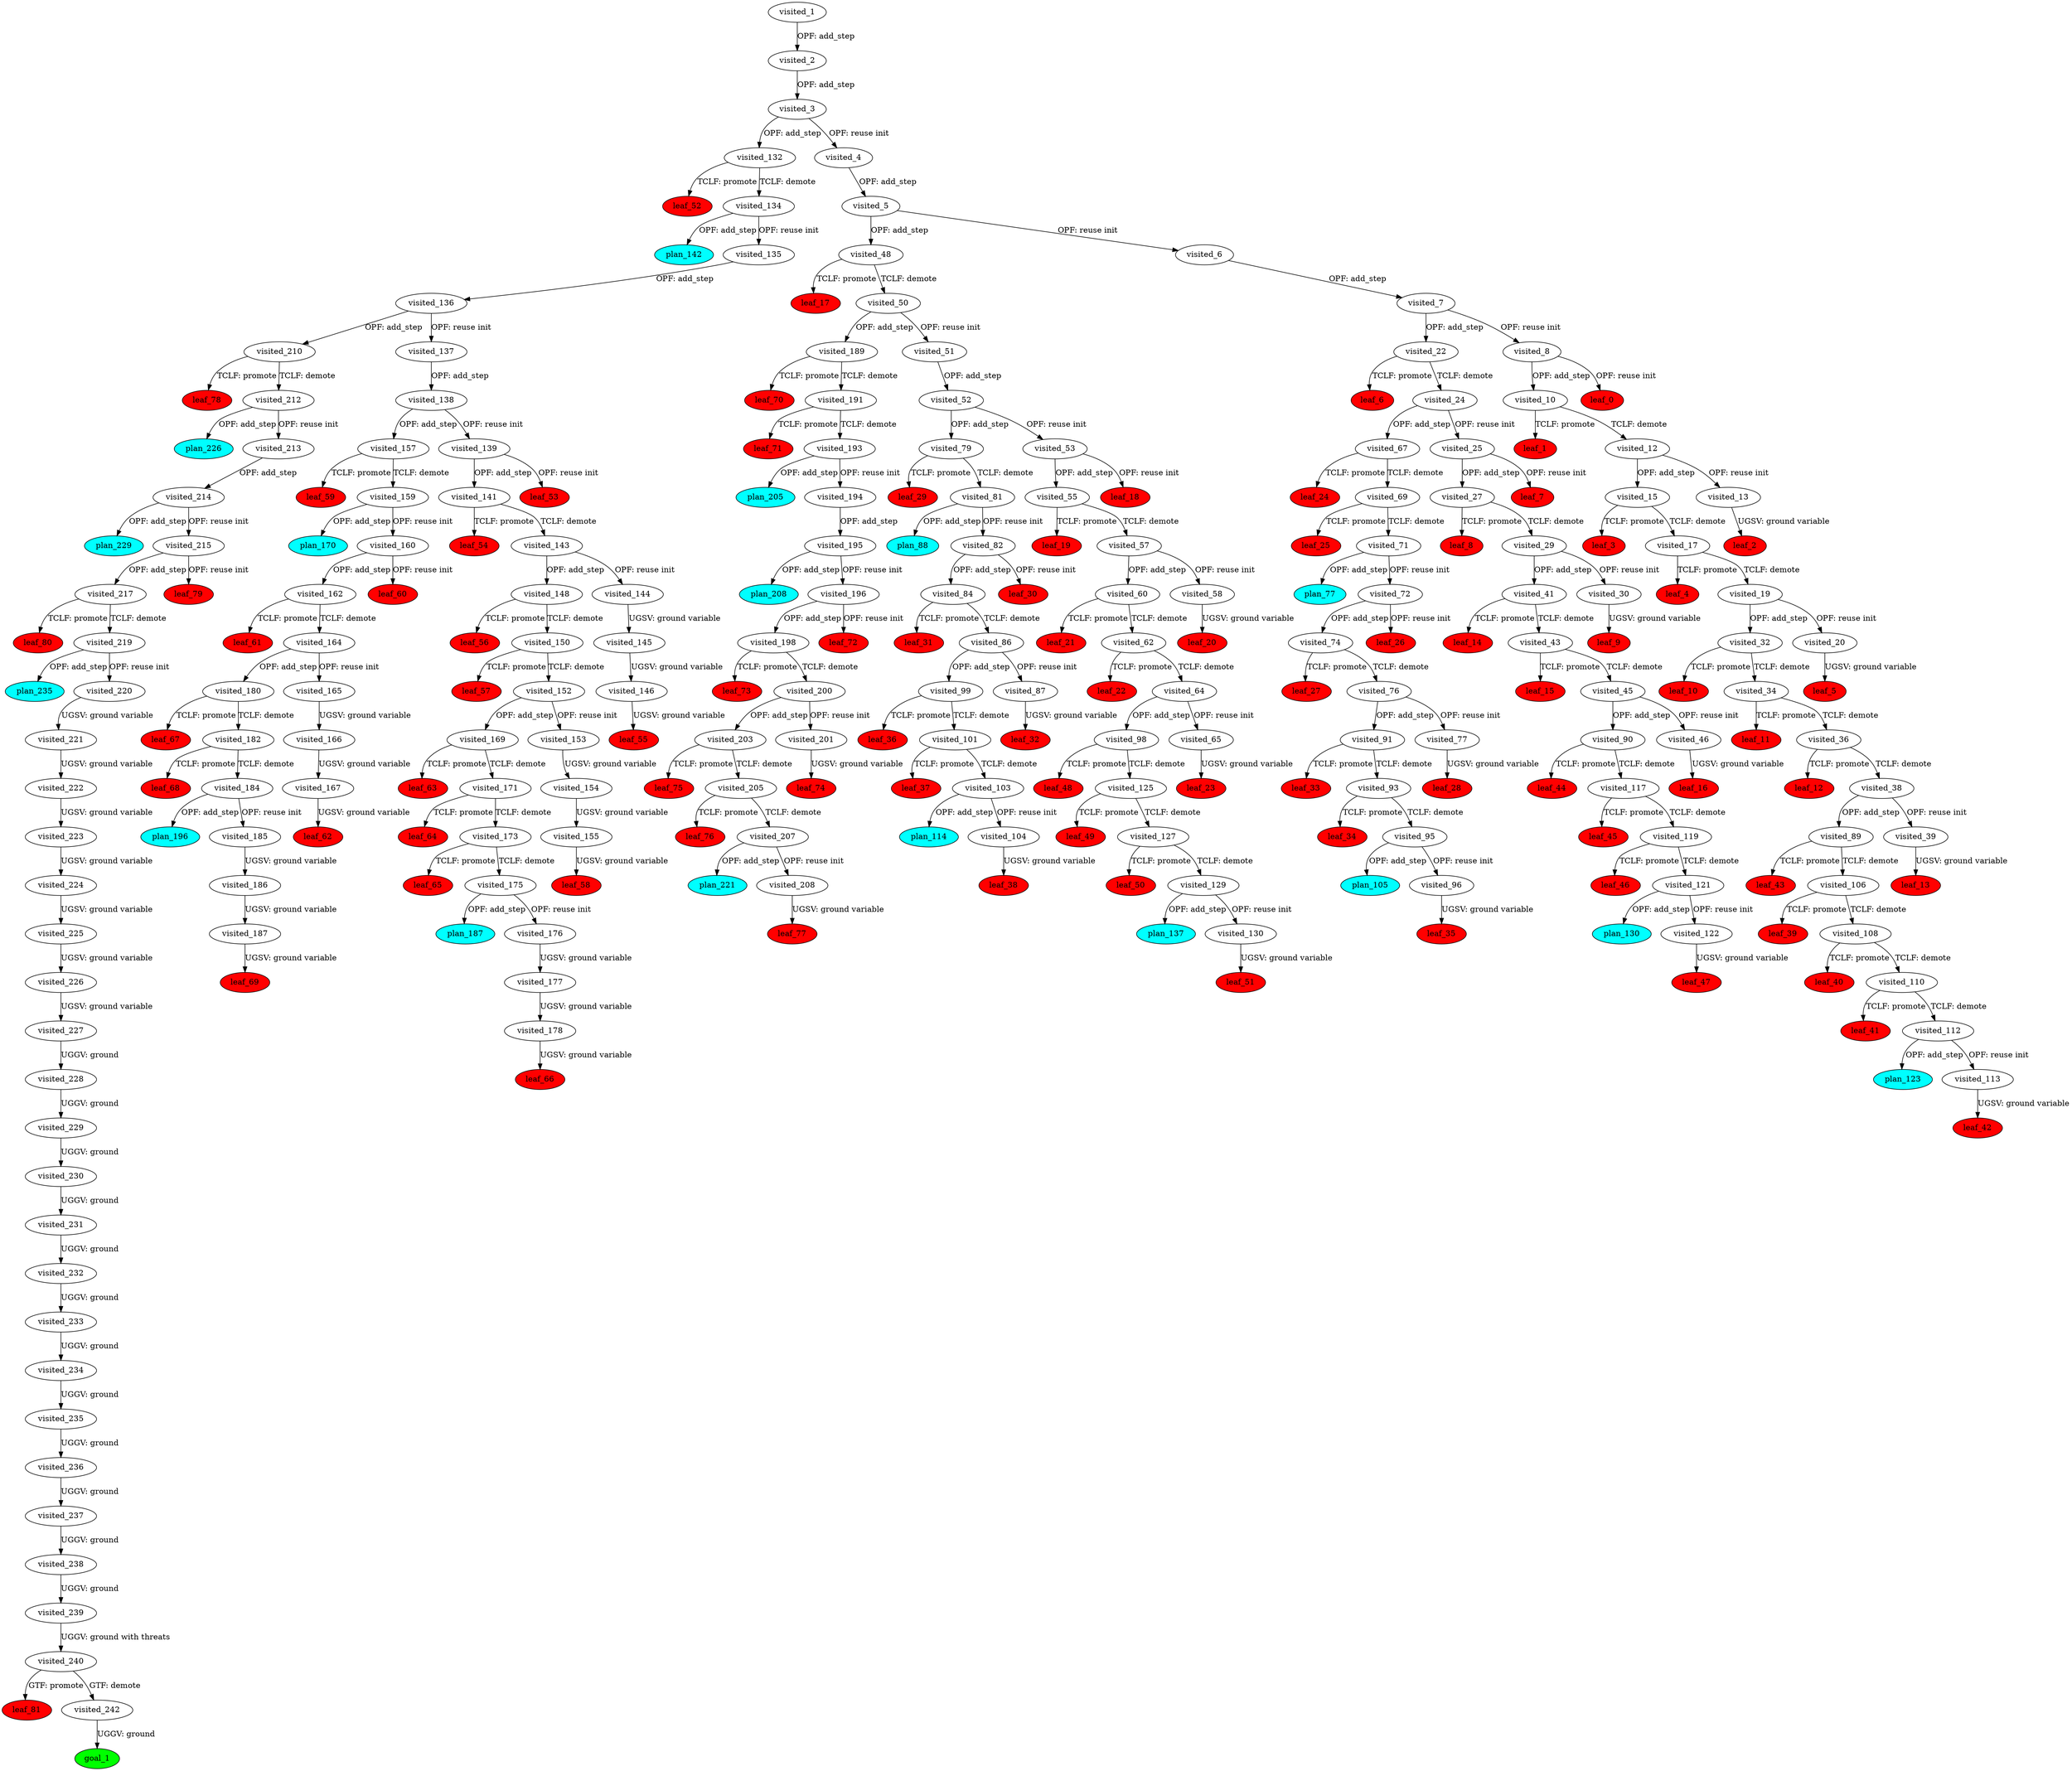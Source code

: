 digraph {
	"fedafd29-f273-602a-d024-25ebcb222192" [label=plan_0 fillcolor=cyan style=filled]
	"fedafd29-f273-602a-d024-25ebcb222192" [label=visited_1 fillcolor=white style=filled]
	"7e0a30c7-161f-6697-7799-830d32c49a41" [label=plan_1 fillcolor=cyan style=filled]
	"fedafd29-f273-602a-d024-25ebcb222192" -> "7e0a30c7-161f-6697-7799-830d32c49a41" [label="OPF: add_step"]
	"7e0a30c7-161f-6697-7799-830d32c49a41" [label=visited_2 fillcolor=white style=filled]
	"5b5614e5-19b3-aa8e-ec47-c28b11e82640" [label=plan_2 fillcolor=cyan style=filled]
	"7e0a30c7-161f-6697-7799-830d32c49a41" -> "5b5614e5-19b3-aa8e-ec47-c28b11e82640" [label="OPF: add_step"]
	"5b5614e5-19b3-aa8e-ec47-c28b11e82640" [label=visited_3 fillcolor=white style=filled]
	"1e1461e2-9182-0f85-b100-f0364fa999ea" [label=plan_3 fillcolor=cyan style=filled]
	"5b5614e5-19b3-aa8e-ec47-c28b11e82640" -> "1e1461e2-9182-0f85-b100-f0364fa999ea" [label="OPF: add_step"]
	"36693de6-22bb-6fc1-a38f-bf2ac13ef28e" [label=plan_4 fillcolor=cyan style=filled]
	"5b5614e5-19b3-aa8e-ec47-c28b11e82640" -> "36693de6-22bb-6fc1-a38f-bf2ac13ef28e" [label="OPF: reuse init"]
	"36693de6-22bb-6fc1-a38f-bf2ac13ef28e" [label=visited_4 fillcolor=white style=filled]
	"afdb4cb9-533b-f41d-e1a0-52a423a2fc8d" [label=plan_5 fillcolor=cyan style=filled]
	"36693de6-22bb-6fc1-a38f-bf2ac13ef28e" -> "afdb4cb9-533b-f41d-e1a0-52a423a2fc8d" [label="OPF: add_step"]
	"afdb4cb9-533b-f41d-e1a0-52a423a2fc8d" [label=visited_5 fillcolor=white style=filled]
	"f460a91c-01ab-05da-4b50-b1ab6337468f" [label=plan_6 fillcolor=cyan style=filled]
	"afdb4cb9-533b-f41d-e1a0-52a423a2fc8d" -> "f460a91c-01ab-05da-4b50-b1ab6337468f" [label="OPF: add_step"]
	"44f3a555-a696-fd80-3087-cdfef568efe5" [label=plan_7 fillcolor=cyan style=filled]
	"afdb4cb9-533b-f41d-e1a0-52a423a2fc8d" -> "44f3a555-a696-fd80-3087-cdfef568efe5" [label="OPF: reuse init"]
	"44f3a555-a696-fd80-3087-cdfef568efe5" [label=visited_6 fillcolor=white style=filled]
	"1a2a0ec9-40b0-6e9b-1d72-67c492352146" [label=plan_8 fillcolor=cyan style=filled]
	"44f3a555-a696-fd80-3087-cdfef568efe5" -> "1a2a0ec9-40b0-6e9b-1d72-67c492352146" [label="OPF: add_step"]
	"1a2a0ec9-40b0-6e9b-1d72-67c492352146" [label=visited_7 fillcolor=white style=filled]
	"4e4772d5-a8bb-bef5-7a90-5c146ef9d47a" [label=plan_9 fillcolor=cyan style=filled]
	"1a2a0ec9-40b0-6e9b-1d72-67c492352146" -> "4e4772d5-a8bb-bef5-7a90-5c146ef9d47a" [label="OPF: add_step"]
	"7be4297b-dc67-c7fa-aa91-e4866ac2ba2e" [label=plan_10 fillcolor=cyan style=filled]
	"1a2a0ec9-40b0-6e9b-1d72-67c492352146" -> "7be4297b-dc67-c7fa-aa91-e4866ac2ba2e" [label="OPF: reuse init"]
	"7be4297b-dc67-c7fa-aa91-e4866ac2ba2e" [label=visited_8 fillcolor=white style=filled]
	"6282bd35-9111-7298-9a5f-fbb91ee154b6" [label=plan_11 fillcolor=cyan style=filled]
	"7be4297b-dc67-c7fa-aa91-e4866ac2ba2e" -> "6282bd35-9111-7298-9a5f-fbb91ee154b6" [label="OPF: add_step"]
	"755afafd-8071-45cc-f87f-3cac285e69d8" [label=plan_12 fillcolor=cyan style=filled]
	"7be4297b-dc67-c7fa-aa91-e4866ac2ba2e" -> "755afafd-8071-45cc-f87f-3cac285e69d8" [label="OPF: reuse init"]
	"755afafd-8071-45cc-f87f-3cac285e69d8" [label=visited_9 fillcolor=white style=filled]
	"755afafd-8071-45cc-f87f-3cac285e69d8" [label=leaf_0 fillcolor=red style=filled]
	"6282bd35-9111-7298-9a5f-fbb91ee154b6" [label=visited_10 fillcolor=white style=filled]
	"e9e1be2e-90cb-ccbd-02c2-0b6cc0d9de59" [label=plan_13 fillcolor=cyan style=filled]
	"6282bd35-9111-7298-9a5f-fbb91ee154b6" -> "e9e1be2e-90cb-ccbd-02c2-0b6cc0d9de59" [label="TCLF: promote"]
	"ac2356f7-11e7-42f8-61ed-e463615f7343" [label=plan_14 fillcolor=cyan style=filled]
	"6282bd35-9111-7298-9a5f-fbb91ee154b6" -> "ac2356f7-11e7-42f8-61ed-e463615f7343" [label="TCLF: demote"]
	"e9e1be2e-90cb-ccbd-02c2-0b6cc0d9de59" [label=visited_11 fillcolor=white style=filled]
	"e9e1be2e-90cb-ccbd-02c2-0b6cc0d9de59" [label=leaf_1 fillcolor=red style=filled]
	"ac2356f7-11e7-42f8-61ed-e463615f7343" [label=visited_12 fillcolor=white style=filled]
	"2b72f5ff-9d71-7fd1-5e5d-38a7ef85a780" [label=plan_15 fillcolor=cyan style=filled]
	"ac2356f7-11e7-42f8-61ed-e463615f7343" -> "2b72f5ff-9d71-7fd1-5e5d-38a7ef85a780" [label="OPF: add_step"]
	"2f1b3d44-140e-d93a-1239-9d43bc03712f" [label=plan_16 fillcolor=cyan style=filled]
	"ac2356f7-11e7-42f8-61ed-e463615f7343" -> "2f1b3d44-140e-d93a-1239-9d43bc03712f" [label="OPF: reuse init"]
	"2f1b3d44-140e-d93a-1239-9d43bc03712f" [label=visited_13 fillcolor=white style=filled]
	"366b186f-7800-2531-2327-57bb0c9cb551" [label=plan_17 fillcolor=cyan style=filled]
	"2f1b3d44-140e-d93a-1239-9d43bc03712f" -> "366b186f-7800-2531-2327-57bb0c9cb551" [label="UGSV: ground variable"]
	"366b186f-7800-2531-2327-57bb0c9cb551" [label=visited_14 fillcolor=white style=filled]
	"366b186f-7800-2531-2327-57bb0c9cb551" [label=leaf_2 fillcolor=red style=filled]
	"2b72f5ff-9d71-7fd1-5e5d-38a7ef85a780" [label=visited_15 fillcolor=white style=filled]
	"d5180abd-92c2-8048-a370-4a5e5cd5dbc2" [label=plan_18 fillcolor=cyan style=filled]
	"2b72f5ff-9d71-7fd1-5e5d-38a7ef85a780" -> "d5180abd-92c2-8048-a370-4a5e5cd5dbc2" [label="TCLF: promote"]
	"d220fcb3-df45-fbd9-b3c5-68ce549f5fd0" [label=plan_19 fillcolor=cyan style=filled]
	"2b72f5ff-9d71-7fd1-5e5d-38a7ef85a780" -> "d220fcb3-df45-fbd9-b3c5-68ce549f5fd0" [label="TCLF: demote"]
	"d5180abd-92c2-8048-a370-4a5e5cd5dbc2" [label=visited_16 fillcolor=white style=filled]
	"d5180abd-92c2-8048-a370-4a5e5cd5dbc2" [label=leaf_3 fillcolor=red style=filled]
	"d220fcb3-df45-fbd9-b3c5-68ce549f5fd0" [label=visited_17 fillcolor=white style=filled]
	"23a8dfaf-afe3-909c-b1b9-17bb18ecf0fd" [label=plan_20 fillcolor=cyan style=filled]
	"d220fcb3-df45-fbd9-b3c5-68ce549f5fd0" -> "23a8dfaf-afe3-909c-b1b9-17bb18ecf0fd" [label="TCLF: promote"]
	"fb46f60f-2770-4a39-a049-e50797b0b20d" [label=plan_21 fillcolor=cyan style=filled]
	"d220fcb3-df45-fbd9-b3c5-68ce549f5fd0" -> "fb46f60f-2770-4a39-a049-e50797b0b20d" [label="TCLF: demote"]
	"23a8dfaf-afe3-909c-b1b9-17bb18ecf0fd" [label=visited_18 fillcolor=white style=filled]
	"23a8dfaf-afe3-909c-b1b9-17bb18ecf0fd" [label=leaf_4 fillcolor=red style=filled]
	"fb46f60f-2770-4a39-a049-e50797b0b20d" [label=visited_19 fillcolor=white style=filled]
	"2706f98e-76f6-6637-0902-64b8f3d303c6" [label=plan_22 fillcolor=cyan style=filled]
	"fb46f60f-2770-4a39-a049-e50797b0b20d" -> "2706f98e-76f6-6637-0902-64b8f3d303c6" [label="OPF: add_step"]
	"fdc3ae99-8d21-a748-7062-976c28470add" [label=plan_23 fillcolor=cyan style=filled]
	"fb46f60f-2770-4a39-a049-e50797b0b20d" -> "fdc3ae99-8d21-a748-7062-976c28470add" [label="OPF: reuse init"]
	"fdc3ae99-8d21-a748-7062-976c28470add" [label=visited_20 fillcolor=white style=filled]
	"70074b65-faf3-5a4f-63d8-770977c06355" [label=plan_24 fillcolor=cyan style=filled]
	"fdc3ae99-8d21-a748-7062-976c28470add" -> "70074b65-faf3-5a4f-63d8-770977c06355" [label="UGSV: ground variable"]
	"70074b65-faf3-5a4f-63d8-770977c06355" [label=visited_21 fillcolor=white style=filled]
	"70074b65-faf3-5a4f-63d8-770977c06355" [label=leaf_5 fillcolor=red style=filled]
	"4e4772d5-a8bb-bef5-7a90-5c146ef9d47a" [label=visited_22 fillcolor=white style=filled]
	"6218cf19-c537-706c-97d9-1bdf21572f3c" [label=plan_25 fillcolor=cyan style=filled]
	"4e4772d5-a8bb-bef5-7a90-5c146ef9d47a" -> "6218cf19-c537-706c-97d9-1bdf21572f3c" [label="TCLF: promote"]
	"d90c5937-c20a-39c1-df5f-c264cf4f88be" [label=plan_26 fillcolor=cyan style=filled]
	"4e4772d5-a8bb-bef5-7a90-5c146ef9d47a" -> "d90c5937-c20a-39c1-df5f-c264cf4f88be" [label="TCLF: demote"]
	"6218cf19-c537-706c-97d9-1bdf21572f3c" [label=visited_23 fillcolor=white style=filled]
	"6218cf19-c537-706c-97d9-1bdf21572f3c" [label=leaf_6 fillcolor=red style=filled]
	"d90c5937-c20a-39c1-df5f-c264cf4f88be" [label=visited_24 fillcolor=white style=filled]
	"1aa323d9-543b-9b1e-6879-5ca3d60bad83" [label=plan_27 fillcolor=cyan style=filled]
	"d90c5937-c20a-39c1-df5f-c264cf4f88be" -> "1aa323d9-543b-9b1e-6879-5ca3d60bad83" [label="OPF: add_step"]
	"14423543-8391-1bf4-9715-4233d7cc7ff3" [label=plan_28 fillcolor=cyan style=filled]
	"d90c5937-c20a-39c1-df5f-c264cf4f88be" -> "14423543-8391-1bf4-9715-4233d7cc7ff3" [label="OPF: reuse init"]
	"14423543-8391-1bf4-9715-4233d7cc7ff3" [label=visited_25 fillcolor=white style=filled]
	"c25b06d4-0295-b6b8-355f-5a0a101d92e8" [label=plan_29 fillcolor=cyan style=filled]
	"14423543-8391-1bf4-9715-4233d7cc7ff3" -> "c25b06d4-0295-b6b8-355f-5a0a101d92e8" [label="OPF: add_step"]
	"d8cee3e5-3d32-3031-486a-4f104843f925" [label=plan_30 fillcolor=cyan style=filled]
	"14423543-8391-1bf4-9715-4233d7cc7ff3" -> "d8cee3e5-3d32-3031-486a-4f104843f925" [label="OPF: reuse init"]
	"d8cee3e5-3d32-3031-486a-4f104843f925" [label=visited_26 fillcolor=white style=filled]
	"d8cee3e5-3d32-3031-486a-4f104843f925" [label=leaf_7 fillcolor=red style=filled]
	"c25b06d4-0295-b6b8-355f-5a0a101d92e8" [label=visited_27 fillcolor=white style=filled]
	"a66c5839-e307-b437-8ef6-87ee92047d05" [label=plan_31 fillcolor=cyan style=filled]
	"c25b06d4-0295-b6b8-355f-5a0a101d92e8" -> "a66c5839-e307-b437-8ef6-87ee92047d05" [label="TCLF: promote"]
	"b4c6ea6f-245f-9526-0187-7510f6f909a8" [label=plan_32 fillcolor=cyan style=filled]
	"c25b06d4-0295-b6b8-355f-5a0a101d92e8" -> "b4c6ea6f-245f-9526-0187-7510f6f909a8" [label="TCLF: demote"]
	"a66c5839-e307-b437-8ef6-87ee92047d05" [label=visited_28 fillcolor=white style=filled]
	"a66c5839-e307-b437-8ef6-87ee92047d05" [label=leaf_8 fillcolor=red style=filled]
	"b4c6ea6f-245f-9526-0187-7510f6f909a8" [label=visited_29 fillcolor=white style=filled]
	"f39b54b3-f9f9-7a74-47ed-a1fd85242ec6" [label=plan_33 fillcolor=cyan style=filled]
	"b4c6ea6f-245f-9526-0187-7510f6f909a8" -> "f39b54b3-f9f9-7a74-47ed-a1fd85242ec6" [label="OPF: add_step"]
	"7b975c6a-51f4-6040-bc74-0672e67454c8" [label=plan_34 fillcolor=cyan style=filled]
	"b4c6ea6f-245f-9526-0187-7510f6f909a8" -> "7b975c6a-51f4-6040-bc74-0672e67454c8" [label="OPF: reuse init"]
	"7b975c6a-51f4-6040-bc74-0672e67454c8" [label=visited_30 fillcolor=white style=filled]
	"1392bf12-4b54-01bd-aa2b-cf7ab640a39f" [label=plan_35 fillcolor=cyan style=filled]
	"7b975c6a-51f4-6040-bc74-0672e67454c8" -> "1392bf12-4b54-01bd-aa2b-cf7ab640a39f" [label="UGSV: ground variable"]
	"1392bf12-4b54-01bd-aa2b-cf7ab640a39f" [label=visited_31 fillcolor=white style=filled]
	"1392bf12-4b54-01bd-aa2b-cf7ab640a39f" [label=leaf_9 fillcolor=red style=filled]
	"2706f98e-76f6-6637-0902-64b8f3d303c6" [label=visited_32 fillcolor=white style=filled]
	"53888f0f-b7fe-377b-1f46-d097448b607a" [label=plan_36 fillcolor=cyan style=filled]
	"2706f98e-76f6-6637-0902-64b8f3d303c6" -> "53888f0f-b7fe-377b-1f46-d097448b607a" [label="TCLF: promote"]
	"e0837628-ee5d-9c00-5c31-1e9620edc5c4" [label=plan_37 fillcolor=cyan style=filled]
	"2706f98e-76f6-6637-0902-64b8f3d303c6" -> "e0837628-ee5d-9c00-5c31-1e9620edc5c4" [label="TCLF: demote"]
	"53888f0f-b7fe-377b-1f46-d097448b607a" [label=visited_33 fillcolor=white style=filled]
	"53888f0f-b7fe-377b-1f46-d097448b607a" [label=leaf_10 fillcolor=red style=filled]
	"e0837628-ee5d-9c00-5c31-1e9620edc5c4" [label=visited_34 fillcolor=white style=filled]
	"86c147f8-35d8-8088-88b8-4a7bcbcbbbad" [label=plan_38 fillcolor=cyan style=filled]
	"e0837628-ee5d-9c00-5c31-1e9620edc5c4" -> "86c147f8-35d8-8088-88b8-4a7bcbcbbbad" [label="TCLF: promote"]
	"6e7fddeb-cd6e-f948-156b-66a15994890d" [label=plan_39 fillcolor=cyan style=filled]
	"e0837628-ee5d-9c00-5c31-1e9620edc5c4" -> "6e7fddeb-cd6e-f948-156b-66a15994890d" [label="TCLF: demote"]
	"86c147f8-35d8-8088-88b8-4a7bcbcbbbad" [label=visited_35 fillcolor=white style=filled]
	"86c147f8-35d8-8088-88b8-4a7bcbcbbbad" [label=leaf_11 fillcolor=red style=filled]
	"6e7fddeb-cd6e-f948-156b-66a15994890d" [label=visited_36 fillcolor=white style=filled]
	"845b9956-7e39-bdae-5098-1b223bf90489" [label=plan_40 fillcolor=cyan style=filled]
	"6e7fddeb-cd6e-f948-156b-66a15994890d" -> "845b9956-7e39-bdae-5098-1b223bf90489" [label="TCLF: promote"]
	"1e5de82b-cc88-18f9-fe49-5ca112c1e7a0" [label=plan_41 fillcolor=cyan style=filled]
	"6e7fddeb-cd6e-f948-156b-66a15994890d" -> "1e5de82b-cc88-18f9-fe49-5ca112c1e7a0" [label="TCLF: demote"]
	"845b9956-7e39-bdae-5098-1b223bf90489" [label=visited_37 fillcolor=white style=filled]
	"845b9956-7e39-bdae-5098-1b223bf90489" [label=leaf_12 fillcolor=red style=filled]
	"1e5de82b-cc88-18f9-fe49-5ca112c1e7a0" [label=visited_38 fillcolor=white style=filled]
	"c6be8c7d-c991-427a-486a-44de694f6251" [label=plan_42 fillcolor=cyan style=filled]
	"1e5de82b-cc88-18f9-fe49-5ca112c1e7a0" -> "c6be8c7d-c991-427a-486a-44de694f6251" [label="OPF: add_step"]
	"5e1d8fb2-8d08-ac81-1933-9e61d6cc7fc7" [label=plan_43 fillcolor=cyan style=filled]
	"1e5de82b-cc88-18f9-fe49-5ca112c1e7a0" -> "5e1d8fb2-8d08-ac81-1933-9e61d6cc7fc7" [label="OPF: reuse init"]
	"5e1d8fb2-8d08-ac81-1933-9e61d6cc7fc7" [label=visited_39 fillcolor=white style=filled]
	"1ee8e4ed-ea6b-51ee-14ca-9d3c86911956" [label=plan_44 fillcolor=cyan style=filled]
	"5e1d8fb2-8d08-ac81-1933-9e61d6cc7fc7" -> "1ee8e4ed-ea6b-51ee-14ca-9d3c86911956" [label="UGSV: ground variable"]
	"1ee8e4ed-ea6b-51ee-14ca-9d3c86911956" [label=visited_40 fillcolor=white style=filled]
	"1ee8e4ed-ea6b-51ee-14ca-9d3c86911956" [label=leaf_13 fillcolor=red style=filled]
	"f39b54b3-f9f9-7a74-47ed-a1fd85242ec6" [label=visited_41 fillcolor=white style=filled]
	"a243cbab-567d-2ee6-e3d6-d3573ffeddba" [label=plan_45 fillcolor=cyan style=filled]
	"f39b54b3-f9f9-7a74-47ed-a1fd85242ec6" -> "a243cbab-567d-2ee6-e3d6-d3573ffeddba" [label="TCLF: promote"]
	"65af9d58-f8bf-2d7d-9790-6bfdc911f3ba" [label=plan_46 fillcolor=cyan style=filled]
	"f39b54b3-f9f9-7a74-47ed-a1fd85242ec6" -> "65af9d58-f8bf-2d7d-9790-6bfdc911f3ba" [label="TCLF: demote"]
	"a243cbab-567d-2ee6-e3d6-d3573ffeddba" [label=visited_42 fillcolor=white style=filled]
	"a243cbab-567d-2ee6-e3d6-d3573ffeddba" [label=leaf_14 fillcolor=red style=filled]
	"65af9d58-f8bf-2d7d-9790-6bfdc911f3ba" [label=visited_43 fillcolor=white style=filled]
	"9799572d-829f-aa29-29ba-ec64826633d2" [label=plan_47 fillcolor=cyan style=filled]
	"65af9d58-f8bf-2d7d-9790-6bfdc911f3ba" -> "9799572d-829f-aa29-29ba-ec64826633d2" [label="TCLF: promote"]
	"454b7d38-c8da-f6b4-18ed-915003c66415" [label=plan_48 fillcolor=cyan style=filled]
	"65af9d58-f8bf-2d7d-9790-6bfdc911f3ba" -> "454b7d38-c8da-f6b4-18ed-915003c66415" [label="TCLF: demote"]
	"9799572d-829f-aa29-29ba-ec64826633d2" [label=visited_44 fillcolor=white style=filled]
	"9799572d-829f-aa29-29ba-ec64826633d2" [label=leaf_15 fillcolor=red style=filled]
	"454b7d38-c8da-f6b4-18ed-915003c66415" [label=visited_45 fillcolor=white style=filled]
	"1d1aa215-89b0-968d-0c50-23b5f63b7158" [label=plan_49 fillcolor=cyan style=filled]
	"454b7d38-c8da-f6b4-18ed-915003c66415" -> "1d1aa215-89b0-968d-0c50-23b5f63b7158" [label="OPF: add_step"]
	"4ea2cd73-3ac3-a3dc-8823-10ddf450be54" [label=plan_50 fillcolor=cyan style=filled]
	"454b7d38-c8da-f6b4-18ed-915003c66415" -> "4ea2cd73-3ac3-a3dc-8823-10ddf450be54" [label="OPF: reuse init"]
	"4ea2cd73-3ac3-a3dc-8823-10ddf450be54" [label=visited_46 fillcolor=white style=filled]
	"719178e3-e5ed-cf76-ab63-f2497fa75837" [label=plan_51 fillcolor=cyan style=filled]
	"4ea2cd73-3ac3-a3dc-8823-10ddf450be54" -> "719178e3-e5ed-cf76-ab63-f2497fa75837" [label="UGSV: ground variable"]
	"719178e3-e5ed-cf76-ab63-f2497fa75837" [label=visited_47 fillcolor=white style=filled]
	"719178e3-e5ed-cf76-ab63-f2497fa75837" [label=leaf_16 fillcolor=red style=filled]
	"f460a91c-01ab-05da-4b50-b1ab6337468f" [label=visited_48 fillcolor=white style=filled]
	"006dbe2d-fdca-b81e-3b8b-4bb4796d19bd" [label=plan_52 fillcolor=cyan style=filled]
	"f460a91c-01ab-05da-4b50-b1ab6337468f" -> "006dbe2d-fdca-b81e-3b8b-4bb4796d19bd" [label="TCLF: promote"]
	"07d793c7-8e04-2c8a-a088-b8f9fd675cd3" [label=plan_53 fillcolor=cyan style=filled]
	"f460a91c-01ab-05da-4b50-b1ab6337468f" -> "07d793c7-8e04-2c8a-a088-b8f9fd675cd3" [label="TCLF: demote"]
	"006dbe2d-fdca-b81e-3b8b-4bb4796d19bd" [label=visited_49 fillcolor=white style=filled]
	"006dbe2d-fdca-b81e-3b8b-4bb4796d19bd" [label=leaf_17 fillcolor=red style=filled]
	"07d793c7-8e04-2c8a-a088-b8f9fd675cd3" [label=visited_50 fillcolor=white style=filled]
	"2a23d95a-8464-5b81-ff73-d1bc2f4c4b80" [label=plan_54 fillcolor=cyan style=filled]
	"07d793c7-8e04-2c8a-a088-b8f9fd675cd3" -> "2a23d95a-8464-5b81-ff73-d1bc2f4c4b80" [label="OPF: add_step"]
	"4ce1e8b0-3897-b648-69a6-9ea39007fec2" [label=plan_55 fillcolor=cyan style=filled]
	"07d793c7-8e04-2c8a-a088-b8f9fd675cd3" -> "4ce1e8b0-3897-b648-69a6-9ea39007fec2" [label="OPF: reuse init"]
	"4ce1e8b0-3897-b648-69a6-9ea39007fec2" [label=visited_51 fillcolor=white style=filled]
	"c02a77db-d61d-ca66-ee9a-e4269463629a" [label=plan_56 fillcolor=cyan style=filled]
	"4ce1e8b0-3897-b648-69a6-9ea39007fec2" -> "c02a77db-d61d-ca66-ee9a-e4269463629a" [label="OPF: add_step"]
	"c02a77db-d61d-ca66-ee9a-e4269463629a" [label=visited_52 fillcolor=white style=filled]
	"4f9114f1-69ec-5a20-dad4-7cfb44839883" [label=plan_57 fillcolor=cyan style=filled]
	"c02a77db-d61d-ca66-ee9a-e4269463629a" -> "4f9114f1-69ec-5a20-dad4-7cfb44839883" [label="OPF: add_step"]
	"7611a3cb-c18b-91ec-7f9b-574d4f206ebe" [label=plan_58 fillcolor=cyan style=filled]
	"c02a77db-d61d-ca66-ee9a-e4269463629a" -> "7611a3cb-c18b-91ec-7f9b-574d4f206ebe" [label="OPF: reuse init"]
	"7611a3cb-c18b-91ec-7f9b-574d4f206ebe" [label=visited_53 fillcolor=white style=filled]
	"38f1c43d-ca77-2a53-153b-acff2bcf26e5" [label=plan_59 fillcolor=cyan style=filled]
	"7611a3cb-c18b-91ec-7f9b-574d4f206ebe" -> "38f1c43d-ca77-2a53-153b-acff2bcf26e5" [label="OPF: add_step"]
	"603af460-ebf2-b573-86eb-5e3ad2e673ec" [label=plan_60 fillcolor=cyan style=filled]
	"7611a3cb-c18b-91ec-7f9b-574d4f206ebe" -> "603af460-ebf2-b573-86eb-5e3ad2e673ec" [label="OPF: reuse init"]
	"603af460-ebf2-b573-86eb-5e3ad2e673ec" [label=visited_54 fillcolor=white style=filled]
	"603af460-ebf2-b573-86eb-5e3ad2e673ec" [label=leaf_18 fillcolor=red style=filled]
	"38f1c43d-ca77-2a53-153b-acff2bcf26e5" [label=visited_55 fillcolor=white style=filled]
	"93724554-8e05-732b-c964-0e1e5ceebf84" [label=plan_61 fillcolor=cyan style=filled]
	"38f1c43d-ca77-2a53-153b-acff2bcf26e5" -> "93724554-8e05-732b-c964-0e1e5ceebf84" [label="TCLF: promote"]
	"837b1d33-5887-f859-d7a1-487b37287f13" [label=plan_62 fillcolor=cyan style=filled]
	"38f1c43d-ca77-2a53-153b-acff2bcf26e5" -> "837b1d33-5887-f859-d7a1-487b37287f13" [label="TCLF: demote"]
	"93724554-8e05-732b-c964-0e1e5ceebf84" [label=visited_56 fillcolor=white style=filled]
	"93724554-8e05-732b-c964-0e1e5ceebf84" [label=leaf_19 fillcolor=red style=filled]
	"837b1d33-5887-f859-d7a1-487b37287f13" [label=visited_57 fillcolor=white style=filled]
	"b8389e91-ba05-7936-400c-817df0cbe5bb" [label=plan_63 fillcolor=cyan style=filled]
	"837b1d33-5887-f859-d7a1-487b37287f13" -> "b8389e91-ba05-7936-400c-817df0cbe5bb" [label="OPF: add_step"]
	"1548d16d-f89c-7e52-1cb4-4831f1d0a9c5" [label=plan_64 fillcolor=cyan style=filled]
	"837b1d33-5887-f859-d7a1-487b37287f13" -> "1548d16d-f89c-7e52-1cb4-4831f1d0a9c5" [label="OPF: reuse init"]
	"1548d16d-f89c-7e52-1cb4-4831f1d0a9c5" [label=visited_58 fillcolor=white style=filled]
	"09faa93e-23ed-dca2-1e6e-b157d27a6092" [label=plan_65 fillcolor=cyan style=filled]
	"1548d16d-f89c-7e52-1cb4-4831f1d0a9c5" -> "09faa93e-23ed-dca2-1e6e-b157d27a6092" [label="UGSV: ground variable"]
	"09faa93e-23ed-dca2-1e6e-b157d27a6092" [label=visited_59 fillcolor=white style=filled]
	"09faa93e-23ed-dca2-1e6e-b157d27a6092" [label=leaf_20 fillcolor=red style=filled]
	"b8389e91-ba05-7936-400c-817df0cbe5bb" [label=visited_60 fillcolor=white style=filled]
	"c3e45ead-3117-683b-9114-670ac49d82d4" [label=plan_66 fillcolor=cyan style=filled]
	"b8389e91-ba05-7936-400c-817df0cbe5bb" -> "c3e45ead-3117-683b-9114-670ac49d82d4" [label="TCLF: promote"]
	"7d939246-6c3a-250b-91d6-710d5e0243ce" [label=plan_67 fillcolor=cyan style=filled]
	"b8389e91-ba05-7936-400c-817df0cbe5bb" -> "7d939246-6c3a-250b-91d6-710d5e0243ce" [label="TCLF: demote"]
	"c3e45ead-3117-683b-9114-670ac49d82d4" [label=visited_61 fillcolor=white style=filled]
	"c3e45ead-3117-683b-9114-670ac49d82d4" [label=leaf_21 fillcolor=red style=filled]
	"7d939246-6c3a-250b-91d6-710d5e0243ce" [label=visited_62 fillcolor=white style=filled]
	"2f8e3cde-ceed-d234-96f5-87d8a192d203" [label=plan_68 fillcolor=cyan style=filled]
	"7d939246-6c3a-250b-91d6-710d5e0243ce" -> "2f8e3cde-ceed-d234-96f5-87d8a192d203" [label="TCLF: promote"]
	"68c6b0b2-e25a-44c6-f2bd-5848cdd327a2" [label=plan_69 fillcolor=cyan style=filled]
	"7d939246-6c3a-250b-91d6-710d5e0243ce" -> "68c6b0b2-e25a-44c6-f2bd-5848cdd327a2" [label="TCLF: demote"]
	"2f8e3cde-ceed-d234-96f5-87d8a192d203" [label=visited_63 fillcolor=white style=filled]
	"2f8e3cde-ceed-d234-96f5-87d8a192d203" [label=leaf_22 fillcolor=red style=filled]
	"68c6b0b2-e25a-44c6-f2bd-5848cdd327a2" [label=visited_64 fillcolor=white style=filled]
	"df13ea7b-b8b0-2537-5c8d-ed032eb3218d" [label=plan_70 fillcolor=cyan style=filled]
	"68c6b0b2-e25a-44c6-f2bd-5848cdd327a2" -> "df13ea7b-b8b0-2537-5c8d-ed032eb3218d" [label="OPF: add_step"]
	"47bf1376-3443-7743-40bc-0a71d1b2239d" [label=plan_71 fillcolor=cyan style=filled]
	"68c6b0b2-e25a-44c6-f2bd-5848cdd327a2" -> "47bf1376-3443-7743-40bc-0a71d1b2239d" [label="OPF: reuse init"]
	"47bf1376-3443-7743-40bc-0a71d1b2239d" [label=visited_65 fillcolor=white style=filled]
	"97b90d7c-293a-a8c9-2522-cbd1f4282f3b" [label=plan_72 fillcolor=cyan style=filled]
	"47bf1376-3443-7743-40bc-0a71d1b2239d" -> "97b90d7c-293a-a8c9-2522-cbd1f4282f3b" [label="UGSV: ground variable"]
	"97b90d7c-293a-a8c9-2522-cbd1f4282f3b" [label=visited_66 fillcolor=white style=filled]
	"97b90d7c-293a-a8c9-2522-cbd1f4282f3b" [label=leaf_23 fillcolor=red style=filled]
	"1aa323d9-543b-9b1e-6879-5ca3d60bad83" [label=visited_67 fillcolor=white style=filled]
	"10863395-00db-44b5-b09f-76acb0e170e7" [label=plan_73 fillcolor=cyan style=filled]
	"1aa323d9-543b-9b1e-6879-5ca3d60bad83" -> "10863395-00db-44b5-b09f-76acb0e170e7" [label="TCLF: promote"]
	"e6a986f2-3810-532d-3d8d-99fcb643768a" [label=plan_74 fillcolor=cyan style=filled]
	"1aa323d9-543b-9b1e-6879-5ca3d60bad83" -> "e6a986f2-3810-532d-3d8d-99fcb643768a" [label="TCLF: demote"]
	"10863395-00db-44b5-b09f-76acb0e170e7" [label=visited_68 fillcolor=white style=filled]
	"10863395-00db-44b5-b09f-76acb0e170e7" [label=leaf_24 fillcolor=red style=filled]
	"e6a986f2-3810-532d-3d8d-99fcb643768a" [label=visited_69 fillcolor=white style=filled]
	"d38eff7c-90b3-6f47-8b4c-4dd1953b8035" [label=plan_75 fillcolor=cyan style=filled]
	"e6a986f2-3810-532d-3d8d-99fcb643768a" -> "d38eff7c-90b3-6f47-8b4c-4dd1953b8035" [label="TCLF: promote"]
	"0381382b-90aa-6d13-0275-3ac5379b3fbe" [label=plan_76 fillcolor=cyan style=filled]
	"e6a986f2-3810-532d-3d8d-99fcb643768a" -> "0381382b-90aa-6d13-0275-3ac5379b3fbe" [label="TCLF: demote"]
	"d38eff7c-90b3-6f47-8b4c-4dd1953b8035" [label=visited_70 fillcolor=white style=filled]
	"d38eff7c-90b3-6f47-8b4c-4dd1953b8035" [label=leaf_25 fillcolor=red style=filled]
	"0381382b-90aa-6d13-0275-3ac5379b3fbe" [label=visited_71 fillcolor=white style=filled]
	"3f4d9bdb-0c24-fdbe-01e2-300f47d355e7" [label=plan_77 fillcolor=cyan style=filled]
	"0381382b-90aa-6d13-0275-3ac5379b3fbe" -> "3f4d9bdb-0c24-fdbe-01e2-300f47d355e7" [label="OPF: add_step"]
	"0e6a1812-9c4f-4a37-532d-02319c5659d1" [label=plan_78 fillcolor=cyan style=filled]
	"0381382b-90aa-6d13-0275-3ac5379b3fbe" -> "0e6a1812-9c4f-4a37-532d-02319c5659d1" [label="OPF: reuse init"]
	"0e6a1812-9c4f-4a37-532d-02319c5659d1" [label=visited_72 fillcolor=white style=filled]
	"7600edca-eac5-c155-aea4-660f249cfba5" [label=plan_79 fillcolor=cyan style=filled]
	"0e6a1812-9c4f-4a37-532d-02319c5659d1" -> "7600edca-eac5-c155-aea4-660f249cfba5" [label="OPF: add_step"]
	"752b6e23-b599-20dd-eacc-128974962a76" [label=plan_80 fillcolor=cyan style=filled]
	"0e6a1812-9c4f-4a37-532d-02319c5659d1" -> "752b6e23-b599-20dd-eacc-128974962a76" [label="OPF: reuse init"]
	"752b6e23-b599-20dd-eacc-128974962a76" [label=visited_73 fillcolor=white style=filled]
	"752b6e23-b599-20dd-eacc-128974962a76" [label=leaf_26 fillcolor=red style=filled]
	"7600edca-eac5-c155-aea4-660f249cfba5" [label=visited_74 fillcolor=white style=filled]
	"ac5d6ff1-eef1-48e5-4c95-3505b4e4129e" [label=plan_81 fillcolor=cyan style=filled]
	"7600edca-eac5-c155-aea4-660f249cfba5" -> "ac5d6ff1-eef1-48e5-4c95-3505b4e4129e" [label="TCLF: promote"]
	"627daca1-b05e-26ea-2e0f-3ecec9e0f3fc" [label=plan_82 fillcolor=cyan style=filled]
	"7600edca-eac5-c155-aea4-660f249cfba5" -> "627daca1-b05e-26ea-2e0f-3ecec9e0f3fc" [label="TCLF: demote"]
	"ac5d6ff1-eef1-48e5-4c95-3505b4e4129e" [label=visited_75 fillcolor=white style=filled]
	"ac5d6ff1-eef1-48e5-4c95-3505b4e4129e" [label=leaf_27 fillcolor=red style=filled]
	"627daca1-b05e-26ea-2e0f-3ecec9e0f3fc" [label=visited_76 fillcolor=white style=filled]
	"dac79cea-5b86-2333-1969-b46e9f6eb7b2" [label=plan_83 fillcolor=cyan style=filled]
	"627daca1-b05e-26ea-2e0f-3ecec9e0f3fc" -> "dac79cea-5b86-2333-1969-b46e9f6eb7b2" [label="OPF: add_step"]
	"de70ed62-cc6d-7533-f3d5-04afbe281e27" [label=plan_84 fillcolor=cyan style=filled]
	"627daca1-b05e-26ea-2e0f-3ecec9e0f3fc" -> "de70ed62-cc6d-7533-f3d5-04afbe281e27" [label="OPF: reuse init"]
	"de70ed62-cc6d-7533-f3d5-04afbe281e27" [label=visited_77 fillcolor=white style=filled]
	"facf0254-b8a4-9712-dff2-b217bef10de3" [label=plan_85 fillcolor=cyan style=filled]
	"de70ed62-cc6d-7533-f3d5-04afbe281e27" -> "facf0254-b8a4-9712-dff2-b217bef10de3" [label="UGSV: ground variable"]
	"facf0254-b8a4-9712-dff2-b217bef10de3" [label=visited_78 fillcolor=white style=filled]
	"facf0254-b8a4-9712-dff2-b217bef10de3" [label=leaf_28 fillcolor=red style=filled]
	"4f9114f1-69ec-5a20-dad4-7cfb44839883" [label=visited_79 fillcolor=white style=filled]
	"39c9867a-19f6-d043-0665-3452dd2b76dd" [label=plan_86 fillcolor=cyan style=filled]
	"4f9114f1-69ec-5a20-dad4-7cfb44839883" -> "39c9867a-19f6-d043-0665-3452dd2b76dd" [label="TCLF: promote"]
	"eb8e8311-1ce6-ddbb-92f0-633fe31c06da" [label=plan_87 fillcolor=cyan style=filled]
	"4f9114f1-69ec-5a20-dad4-7cfb44839883" -> "eb8e8311-1ce6-ddbb-92f0-633fe31c06da" [label="TCLF: demote"]
	"39c9867a-19f6-d043-0665-3452dd2b76dd" [label=visited_80 fillcolor=white style=filled]
	"39c9867a-19f6-d043-0665-3452dd2b76dd" [label=leaf_29 fillcolor=red style=filled]
	"eb8e8311-1ce6-ddbb-92f0-633fe31c06da" [label=visited_81 fillcolor=white style=filled]
	"7617d328-868a-fd10-336e-47cd93b634c4" [label=plan_88 fillcolor=cyan style=filled]
	"eb8e8311-1ce6-ddbb-92f0-633fe31c06da" -> "7617d328-868a-fd10-336e-47cd93b634c4" [label="OPF: add_step"]
	"cba09052-322e-549d-ba47-d83eaff4b87d" [label=plan_89 fillcolor=cyan style=filled]
	"eb8e8311-1ce6-ddbb-92f0-633fe31c06da" -> "cba09052-322e-549d-ba47-d83eaff4b87d" [label="OPF: reuse init"]
	"cba09052-322e-549d-ba47-d83eaff4b87d" [label=visited_82 fillcolor=white style=filled]
	"ed4f23ec-70a6-dd66-d737-21715b932740" [label=plan_90 fillcolor=cyan style=filled]
	"cba09052-322e-549d-ba47-d83eaff4b87d" -> "ed4f23ec-70a6-dd66-d737-21715b932740" [label="OPF: add_step"]
	"cd5b5475-75e3-1060-7cb7-99a21a0a99ab" [label=plan_91 fillcolor=cyan style=filled]
	"cba09052-322e-549d-ba47-d83eaff4b87d" -> "cd5b5475-75e3-1060-7cb7-99a21a0a99ab" [label="OPF: reuse init"]
	"cd5b5475-75e3-1060-7cb7-99a21a0a99ab" [label=visited_83 fillcolor=white style=filled]
	"cd5b5475-75e3-1060-7cb7-99a21a0a99ab" [label=leaf_30 fillcolor=red style=filled]
	"ed4f23ec-70a6-dd66-d737-21715b932740" [label=visited_84 fillcolor=white style=filled]
	"9ed1faa6-92a9-5205-00c3-7b3aee94dc62" [label=plan_92 fillcolor=cyan style=filled]
	"ed4f23ec-70a6-dd66-d737-21715b932740" -> "9ed1faa6-92a9-5205-00c3-7b3aee94dc62" [label="TCLF: promote"]
	"b89cd9fd-ded0-a368-b1f0-ef7f1373ec3a" [label=plan_93 fillcolor=cyan style=filled]
	"ed4f23ec-70a6-dd66-d737-21715b932740" -> "b89cd9fd-ded0-a368-b1f0-ef7f1373ec3a" [label="TCLF: demote"]
	"9ed1faa6-92a9-5205-00c3-7b3aee94dc62" [label=visited_85 fillcolor=white style=filled]
	"9ed1faa6-92a9-5205-00c3-7b3aee94dc62" [label=leaf_31 fillcolor=red style=filled]
	"b89cd9fd-ded0-a368-b1f0-ef7f1373ec3a" [label=visited_86 fillcolor=white style=filled]
	"ed799a10-a419-68e5-9c5f-bcb69235eb00" [label=plan_94 fillcolor=cyan style=filled]
	"b89cd9fd-ded0-a368-b1f0-ef7f1373ec3a" -> "ed799a10-a419-68e5-9c5f-bcb69235eb00" [label="OPF: add_step"]
	"7421383a-58b0-e6c9-069d-893d86d40c98" [label=plan_95 fillcolor=cyan style=filled]
	"b89cd9fd-ded0-a368-b1f0-ef7f1373ec3a" -> "7421383a-58b0-e6c9-069d-893d86d40c98" [label="OPF: reuse init"]
	"7421383a-58b0-e6c9-069d-893d86d40c98" [label=visited_87 fillcolor=white style=filled]
	"97201f7d-dc5d-a375-ea53-759dc21331f3" [label=plan_96 fillcolor=cyan style=filled]
	"7421383a-58b0-e6c9-069d-893d86d40c98" -> "97201f7d-dc5d-a375-ea53-759dc21331f3" [label="UGSV: ground variable"]
	"97201f7d-dc5d-a375-ea53-759dc21331f3" [label=visited_88 fillcolor=white style=filled]
	"97201f7d-dc5d-a375-ea53-759dc21331f3" [label=leaf_32 fillcolor=red style=filled]
	"c6be8c7d-c991-427a-486a-44de694f6251" [label=visited_89 fillcolor=white style=filled]
	"d9f861ea-6d2a-f6e3-5829-7e5612ddedc0" [label=plan_97 fillcolor=cyan style=filled]
	"c6be8c7d-c991-427a-486a-44de694f6251" -> "d9f861ea-6d2a-f6e3-5829-7e5612ddedc0" [label="TCLF: promote"]
	"61da3eb4-c4b8-6302-d556-bde0d7c3afbb" [label=plan_98 fillcolor=cyan style=filled]
	"c6be8c7d-c991-427a-486a-44de694f6251" -> "61da3eb4-c4b8-6302-d556-bde0d7c3afbb" [label="TCLF: demote"]
	"1d1aa215-89b0-968d-0c50-23b5f63b7158" [label=visited_90 fillcolor=white style=filled]
	"f1f2d022-0a90-36ff-3cfd-360fae0f32ae" [label=plan_99 fillcolor=cyan style=filled]
	"1d1aa215-89b0-968d-0c50-23b5f63b7158" -> "f1f2d022-0a90-36ff-3cfd-360fae0f32ae" [label="TCLF: promote"]
	"72e63b3e-ba21-39a9-5fd6-d77ce8557192" [label=plan_100 fillcolor=cyan style=filled]
	"1d1aa215-89b0-968d-0c50-23b5f63b7158" -> "72e63b3e-ba21-39a9-5fd6-d77ce8557192" [label="TCLF: demote"]
	"dac79cea-5b86-2333-1969-b46e9f6eb7b2" [label=visited_91 fillcolor=white style=filled]
	"5f7a51ba-7f33-1ead-2808-9c29e55ed31a" [label=plan_101 fillcolor=cyan style=filled]
	"dac79cea-5b86-2333-1969-b46e9f6eb7b2" -> "5f7a51ba-7f33-1ead-2808-9c29e55ed31a" [label="TCLF: promote"]
	"e26074f7-cd4c-4c5a-279e-22dc6f0dd1e0" [label=plan_102 fillcolor=cyan style=filled]
	"dac79cea-5b86-2333-1969-b46e9f6eb7b2" -> "e26074f7-cd4c-4c5a-279e-22dc6f0dd1e0" [label="TCLF: demote"]
	"5f7a51ba-7f33-1ead-2808-9c29e55ed31a" [label=visited_92 fillcolor=white style=filled]
	"5f7a51ba-7f33-1ead-2808-9c29e55ed31a" [label=leaf_33 fillcolor=red style=filled]
	"e26074f7-cd4c-4c5a-279e-22dc6f0dd1e0" [label=visited_93 fillcolor=white style=filled]
	"0590e87c-2ff8-7c17-ded0-1a38e7b62d67" [label=plan_103 fillcolor=cyan style=filled]
	"e26074f7-cd4c-4c5a-279e-22dc6f0dd1e0" -> "0590e87c-2ff8-7c17-ded0-1a38e7b62d67" [label="TCLF: promote"]
	"51bebb83-7374-d88e-1d15-c40429ec7788" [label=plan_104 fillcolor=cyan style=filled]
	"e26074f7-cd4c-4c5a-279e-22dc6f0dd1e0" -> "51bebb83-7374-d88e-1d15-c40429ec7788" [label="TCLF: demote"]
	"0590e87c-2ff8-7c17-ded0-1a38e7b62d67" [label=visited_94 fillcolor=white style=filled]
	"0590e87c-2ff8-7c17-ded0-1a38e7b62d67" [label=leaf_34 fillcolor=red style=filled]
	"51bebb83-7374-d88e-1d15-c40429ec7788" [label=visited_95 fillcolor=white style=filled]
	"d2875a1d-2dca-a472-9178-5f238a69c05b" [label=plan_105 fillcolor=cyan style=filled]
	"51bebb83-7374-d88e-1d15-c40429ec7788" -> "d2875a1d-2dca-a472-9178-5f238a69c05b" [label="OPF: add_step"]
	"9c806f55-79d1-8b33-7dd5-1dfe6ba2353c" [label=plan_106 fillcolor=cyan style=filled]
	"51bebb83-7374-d88e-1d15-c40429ec7788" -> "9c806f55-79d1-8b33-7dd5-1dfe6ba2353c" [label="OPF: reuse init"]
	"9c806f55-79d1-8b33-7dd5-1dfe6ba2353c" [label=visited_96 fillcolor=white style=filled]
	"603a77f6-ef7e-38b7-455e-bd5aec8bc81d" [label=plan_107 fillcolor=cyan style=filled]
	"9c806f55-79d1-8b33-7dd5-1dfe6ba2353c" -> "603a77f6-ef7e-38b7-455e-bd5aec8bc81d" [label="UGSV: ground variable"]
	"603a77f6-ef7e-38b7-455e-bd5aec8bc81d" [label=visited_97 fillcolor=white style=filled]
	"603a77f6-ef7e-38b7-455e-bd5aec8bc81d" [label=leaf_35 fillcolor=red style=filled]
	"df13ea7b-b8b0-2537-5c8d-ed032eb3218d" [label=visited_98 fillcolor=white style=filled]
	"6b276e72-27fd-5565-486d-580b815ea35a" [label=plan_108 fillcolor=cyan style=filled]
	"df13ea7b-b8b0-2537-5c8d-ed032eb3218d" -> "6b276e72-27fd-5565-486d-580b815ea35a" [label="TCLF: promote"]
	"9ab4eeb4-8fc1-f104-fa1d-352ca64812d8" [label=plan_109 fillcolor=cyan style=filled]
	"df13ea7b-b8b0-2537-5c8d-ed032eb3218d" -> "9ab4eeb4-8fc1-f104-fa1d-352ca64812d8" [label="TCLF: demote"]
	"ed799a10-a419-68e5-9c5f-bcb69235eb00" [label=visited_99 fillcolor=white style=filled]
	"ba68d886-8ce1-6d40-f8f9-08e5821f6689" [label=plan_110 fillcolor=cyan style=filled]
	"ed799a10-a419-68e5-9c5f-bcb69235eb00" -> "ba68d886-8ce1-6d40-f8f9-08e5821f6689" [label="TCLF: promote"]
	"70f98933-7c99-11e6-e333-c90f0906fbc0" [label=plan_111 fillcolor=cyan style=filled]
	"ed799a10-a419-68e5-9c5f-bcb69235eb00" -> "70f98933-7c99-11e6-e333-c90f0906fbc0" [label="TCLF: demote"]
	"ba68d886-8ce1-6d40-f8f9-08e5821f6689" [label=visited_100 fillcolor=white style=filled]
	"ba68d886-8ce1-6d40-f8f9-08e5821f6689" [label=leaf_36 fillcolor=red style=filled]
	"70f98933-7c99-11e6-e333-c90f0906fbc0" [label=visited_101 fillcolor=white style=filled]
	"a231a0eb-de43-e8dc-79eb-df265be78dc7" [label=plan_112 fillcolor=cyan style=filled]
	"70f98933-7c99-11e6-e333-c90f0906fbc0" -> "a231a0eb-de43-e8dc-79eb-df265be78dc7" [label="TCLF: promote"]
	"cb0d318c-6fed-2ff5-4928-9254ef70f5b1" [label=plan_113 fillcolor=cyan style=filled]
	"70f98933-7c99-11e6-e333-c90f0906fbc0" -> "cb0d318c-6fed-2ff5-4928-9254ef70f5b1" [label="TCLF: demote"]
	"a231a0eb-de43-e8dc-79eb-df265be78dc7" [label=visited_102 fillcolor=white style=filled]
	"a231a0eb-de43-e8dc-79eb-df265be78dc7" [label=leaf_37 fillcolor=red style=filled]
	"cb0d318c-6fed-2ff5-4928-9254ef70f5b1" [label=visited_103 fillcolor=white style=filled]
	"ad3f4085-56b9-18eb-8797-80c758322884" [label=plan_114 fillcolor=cyan style=filled]
	"cb0d318c-6fed-2ff5-4928-9254ef70f5b1" -> "ad3f4085-56b9-18eb-8797-80c758322884" [label="OPF: add_step"]
	"fe6e0c6d-4274-5663-3d93-716564afb1db" [label=plan_115 fillcolor=cyan style=filled]
	"cb0d318c-6fed-2ff5-4928-9254ef70f5b1" -> "fe6e0c6d-4274-5663-3d93-716564afb1db" [label="OPF: reuse init"]
	"fe6e0c6d-4274-5663-3d93-716564afb1db" [label=visited_104 fillcolor=white style=filled]
	"48deb9db-4613-d086-1165-cde7a0875e7d" [label=plan_116 fillcolor=cyan style=filled]
	"fe6e0c6d-4274-5663-3d93-716564afb1db" -> "48deb9db-4613-d086-1165-cde7a0875e7d" [label="UGSV: ground variable"]
	"48deb9db-4613-d086-1165-cde7a0875e7d" [label=visited_105 fillcolor=white style=filled]
	"48deb9db-4613-d086-1165-cde7a0875e7d" [label=leaf_38 fillcolor=red style=filled]
	"61da3eb4-c4b8-6302-d556-bde0d7c3afbb" [label=visited_106 fillcolor=white style=filled]
	"b89764b7-a8b0-056a-721e-2ae8958d861d" [label=plan_117 fillcolor=cyan style=filled]
	"61da3eb4-c4b8-6302-d556-bde0d7c3afbb" -> "b89764b7-a8b0-056a-721e-2ae8958d861d" [label="TCLF: promote"]
	"ff66a6b9-f80c-5164-f43a-9ab013cd1ebd" [label=plan_118 fillcolor=cyan style=filled]
	"61da3eb4-c4b8-6302-d556-bde0d7c3afbb" -> "ff66a6b9-f80c-5164-f43a-9ab013cd1ebd" [label="TCLF: demote"]
	"b89764b7-a8b0-056a-721e-2ae8958d861d" [label=visited_107 fillcolor=white style=filled]
	"b89764b7-a8b0-056a-721e-2ae8958d861d" [label=leaf_39 fillcolor=red style=filled]
	"ff66a6b9-f80c-5164-f43a-9ab013cd1ebd" [label=visited_108 fillcolor=white style=filled]
	"861c9b5f-113b-7b6b-3179-f0b704aa1d2c" [label=plan_119 fillcolor=cyan style=filled]
	"ff66a6b9-f80c-5164-f43a-9ab013cd1ebd" -> "861c9b5f-113b-7b6b-3179-f0b704aa1d2c" [label="TCLF: promote"]
	"c6aba64f-da41-afb6-7057-ffbf89711599" [label=plan_120 fillcolor=cyan style=filled]
	"ff66a6b9-f80c-5164-f43a-9ab013cd1ebd" -> "c6aba64f-da41-afb6-7057-ffbf89711599" [label="TCLF: demote"]
	"861c9b5f-113b-7b6b-3179-f0b704aa1d2c" [label=visited_109 fillcolor=white style=filled]
	"861c9b5f-113b-7b6b-3179-f0b704aa1d2c" [label=leaf_40 fillcolor=red style=filled]
	"c6aba64f-da41-afb6-7057-ffbf89711599" [label=visited_110 fillcolor=white style=filled]
	"d2091c54-f440-ea5e-ffe1-7892ff758144" [label=plan_121 fillcolor=cyan style=filled]
	"c6aba64f-da41-afb6-7057-ffbf89711599" -> "d2091c54-f440-ea5e-ffe1-7892ff758144" [label="TCLF: promote"]
	"dfa8fe53-7c88-0f91-7f4f-6d702dd6921e" [label=plan_122 fillcolor=cyan style=filled]
	"c6aba64f-da41-afb6-7057-ffbf89711599" -> "dfa8fe53-7c88-0f91-7f4f-6d702dd6921e" [label="TCLF: demote"]
	"d2091c54-f440-ea5e-ffe1-7892ff758144" [label=visited_111 fillcolor=white style=filled]
	"d2091c54-f440-ea5e-ffe1-7892ff758144" [label=leaf_41 fillcolor=red style=filled]
	"dfa8fe53-7c88-0f91-7f4f-6d702dd6921e" [label=visited_112 fillcolor=white style=filled]
	"f7f85240-6b0d-9fe4-f2ee-c8be918acba6" [label=plan_123 fillcolor=cyan style=filled]
	"dfa8fe53-7c88-0f91-7f4f-6d702dd6921e" -> "f7f85240-6b0d-9fe4-f2ee-c8be918acba6" [label="OPF: add_step"]
	"17b77a09-5498-fbc0-682e-d3bec5897cd2" [label=plan_124 fillcolor=cyan style=filled]
	"dfa8fe53-7c88-0f91-7f4f-6d702dd6921e" -> "17b77a09-5498-fbc0-682e-d3bec5897cd2" [label="OPF: reuse init"]
	"17b77a09-5498-fbc0-682e-d3bec5897cd2" [label=visited_113 fillcolor=white style=filled]
	"db88d6ff-6799-e6f8-b8a2-8fa08801646e" [label=plan_125 fillcolor=cyan style=filled]
	"17b77a09-5498-fbc0-682e-d3bec5897cd2" -> "db88d6ff-6799-e6f8-b8a2-8fa08801646e" [label="UGSV: ground variable"]
	"db88d6ff-6799-e6f8-b8a2-8fa08801646e" [label=visited_114 fillcolor=white style=filled]
	"db88d6ff-6799-e6f8-b8a2-8fa08801646e" [label=leaf_42 fillcolor=red style=filled]
	"d9f861ea-6d2a-f6e3-5829-7e5612ddedc0" [label=visited_115 fillcolor=white style=filled]
	"d9f861ea-6d2a-f6e3-5829-7e5612ddedc0" [label=leaf_43 fillcolor=red style=filled]
	"f1f2d022-0a90-36ff-3cfd-360fae0f32ae" [label=visited_116 fillcolor=white style=filled]
	"f1f2d022-0a90-36ff-3cfd-360fae0f32ae" [label=leaf_44 fillcolor=red style=filled]
	"72e63b3e-ba21-39a9-5fd6-d77ce8557192" [label=visited_117 fillcolor=white style=filled]
	"8571c197-b658-d23f-3bc2-d8c4dbd0aaed" [label=plan_126 fillcolor=cyan style=filled]
	"72e63b3e-ba21-39a9-5fd6-d77ce8557192" -> "8571c197-b658-d23f-3bc2-d8c4dbd0aaed" [label="TCLF: promote"]
	"807606ac-9da2-24b2-a0ed-a54220176399" [label=plan_127 fillcolor=cyan style=filled]
	"72e63b3e-ba21-39a9-5fd6-d77ce8557192" -> "807606ac-9da2-24b2-a0ed-a54220176399" [label="TCLF: demote"]
	"8571c197-b658-d23f-3bc2-d8c4dbd0aaed" [label=visited_118 fillcolor=white style=filled]
	"8571c197-b658-d23f-3bc2-d8c4dbd0aaed" [label=leaf_45 fillcolor=red style=filled]
	"807606ac-9da2-24b2-a0ed-a54220176399" [label=visited_119 fillcolor=white style=filled]
	"9f9f6fbe-7bfa-013c-d77d-2ca5a4424db0" [label=plan_128 fillcolor=cyan style=filled]
	"807606ac-9da2-24b2-a0ed-a54220176399" -> "9f9f6fbe-7bfa-013c-d77d-2ca5a4424db0" [label="TCLF: promote"]
	"d4b27037-bfac-fdfc-8819-fdd70c017077" [label=plan_129 fillcolor=cyan style=filled]
	"807606ac-9da2-24b2-a0ed-a54220176399" -> "d4b27037-bfac-fdfc-8819-fdd70c017077" [label="TCLF: demote"]
	"9f9f6fbe-7bfa-013c-d77d-2ca5a4424db0" [label=visited_120 fillcolor=white style=filled]
	"9f9f6fbe-7bfa-013c-d77d-2ca5a4424db0" [label=leaf_46 fillcolor=red style=filled]
	"d4b27037-bfac-fdfc-8819-fdd70c017077" [label=visited_121 fillcolor=white style=filled]
	"824e1999-a932-cca5-6e1f-8fd3bb5cbeaf" [label=plan_130 fillcolor=cyan style=filled]
	"d4b27037-bfac-fdfc-8819-fdd70c017077" -> "824e1999-a932-cca5-6e1f-8fd3bb5cbeaf" [label="OPF: add_step"]
	"e68aa52f-f4f1-2bd7-62c6-9d34feb12af1" [label=plan_131 fillcolor=cyan style=filled]
	"d4b27037-bfac-fdfc-8819-fdd70c017077" -> "e68aa52f-f4f1-2bd7-62c6-9d34feb12af1" [label="OPF: reuse init"]
	"e68aa52f-f4f1-2bd7-62c6-9d34feb12af1" [label=visited_122 fillcolor=white style=filled]
	"b0331494-2778-158f-55b8-9e2c5fc23510" [label=plan_132 fillcolor=cyan style=filled]
	"e68aa52f-f4f1-2bd7-62c6-9d34feb12af1" -> "b0331494-2778-158f-55b8-9e2c5fc23510" [label="UGSV: ground variable"]
	"b0331494-2778-158f-55b8-9e2c5fc23510" [label=visited_123 fillcolor=white style=filled]
	"b0331494-2778-158f-55b8-9e2c5fc23510" [label=leaf_47 fillcolor=red style=filled]
	"6b276e72-27fd-5565-486d-580b815ea35a" [label=visited_124 fillcolor=white style=filled]
	"6b276e72-27fd-5565-486d-580b815ea35a" [label=leaf_48 fillcolor=red style=filled]
	"9ab4eeb4-8fc1-f104-fa1d-352ca64812d8" [label=visited_125 fillcolor=white style=filled]
	"5131da03-eb69-e9ac-3216-87ddeedf47de" [label=plan_133 fillcolor=cyan style=filled]
	"9ab4eeb4-8fc1-f104-fa1d-352ca64812d8" -> "5131da03-eb69-e9ac-3216-87ddeedf47de" [label="TCLF: promote"]
	"3d0d49af-8b01-e3bd-611f-abf21d5fe6e2" [label=plan_134 fillcolor=cyan style=filled]
	"9ab4eeb4-8fc1-f104-fa1d-352ca64812d8" -> "3d0d49af-8b01-e3bd-611f-abf21d5fe6e2" [label="TCLF: demote"]
	"5131da03-eb69-e9ac-3216-87ddeedf47de" [label=visited_126 fillcolor=white style=filled]
	"5131da03-eb69-e9ac-3216-87ddeedf47de" [label=leaf_49 fillcolor=red style=filled]
	"3d0d49af-8b01-e3bd-611f-abf21d5fe6e2" [label=visited_127 fillcolor=white style=filled]
	"d0f4571e-f0d0-e302-0174-8e4f23bb1ae6" [label=plan_135 fillcolor=cyan style=filled]
	"3d0d49af-8b01-e3bd-611f-abf21d5fe6e2" -> "d0f4571e-f0d0-e302-0174-8e4f23bb1ae6" [label="TCLF: promote"]
	"e235e8a2-cc50-fe63-28bb-63bb2e0e29c3" [label=plan_136 fillcolor=cyan style=filled]
	"3d0d49af-8b01-e3bd-611f-abf21d5fe6e2" -> "e235e8a2-cc50-fe63-28bb-63bb2e0e29c3" [label="TCLF: demote"]
	"d0f4571e-f0d0-e302-0174-8e4f23bb1ae6" [label=visited_128 fillcolor=white style=filled]
	"d0f4571e-f0d0-e302-0174-8e4f23bb1ae6" [label=leaf_50 fillcolor=red style=filled]
	"e235e8a2-cc50-fe63-28bb-63bb2e0e29c3" [label=visited_129 fillcolor=white style=filled]
	"152177a4-1fd4-a56c-b773-293f768f5fc2" [label=plan_137 fillcolor=cyan style=filled]
	"e235e8a2-cc50-fe63-28bb-63bb2e0e29c3" -> "152177a4-1fd4-a56c-b773-293f768f5fc2" [label="OPF: add_step"]
	"fff4eb28-b4c4-d672-a995-96e2fe872bed" [label=plan_138 fillcolor=cyan style=filled]
	"e235e8a2-cc50-fe63-28bb-63bb2e0e29c3" -> "fff4eb28-b4c4-d672-a995-96e2fe872bed" [label="OPF: reuse init"]
	"fff4eb28-b4c4-d672-a995-96e2fe872bed" [label=visited_130 fillcolor=white style=filled]
	"d2c465ea-cac1-844b-8cbf-77e810f86f4e" [label=plan_139 fillcolor=cyan style=filled]
	"fff4eb28-b4c4-d672-a995-96e2fe872bed" -> "d2c465ea-cac1-844b-8cbf-77e810f86f4e" [label="UGSV: ground variable"]
	"d2c465ea-cac1-844b-8cbf-77e810f86f4e" [label=visited_131 fillcolor=white style=filled]
	"d2c465ea-cac1-844b-8cbf-77e810f86f4e" [label=leaf_51 fillcolor=red style=filled]
	"1e1461e2-9182-0f85-b100-f0364fa999ea" [label=visited_132 fillcolor=white style=filled]
	"a42167a1-8351-ae2f-966e-62885bbb5b09" [label=plan_140 fillcolor=cyan style=filled]
	"1e1461e2-9182-0f85-b100-f0364fa999ea" -> "a42167a1-8351-ae2f-966e-62885bbb5b09" [label="TCLF: promote"]
	"63d9d399-4583-91af-863d-3f89028ae8b1" [label=plan_141 fillcolor=cyan style=filled]
	"1e1461e2-9182-0f85-b100-f0364fa999ea" -> "63d9d399-4583-91af-863d-3f89028ae8b1" [label="TCLF: demote"]
	"a42167a1-8351-ae2f-966e-62885bbb5b09" [label=visited_133 fillcolor=white style=filled]
	"a42167a1-8351-ae2f-966e-62885bbb5b09" [label=leaf_52 fillcolor=red style=filled]
	"63d9d399-4583-91af-863d-3f89028ae8b1" [label=visited_134 fillcolor=white style=filled]
	"c0fe9e67-d01f-b8fd-8415-247a99b550d4" [label=plan_142 fillcolor=cyan style=filled]
	"63d9d399-4583-91af-863d-3f89028ae8b1" -> "c0fe9e67-d01f-b8fd-8415-247a99b550d4" [label="OPF: add_step"]
	"fa3a216d-8ab3-e611-905f-f7aa59026055" [label=plan_143 fillcolor=cyan style=filled]
	"63d9d399-4583-91af-863d-3f89028ae8b1" -> "fa3a216d-8ab3-e611-905f-f7aa59026055" [label="OPF: reuse init"]
	"fa3a216d-8ab3-e611-905f-f7aa59026055" [label=visited_135 fillcolor=white style=filled]
	"9a15f6f5-0773-6968-b9ec-e7d39d4eafb0" [label=plan_144 fillcolor=cyan style=filled]
	"fa3a216d-8ab3-e611-905f-f7aa59026055" -> "9a15f6f5-0773-6968-b9ec-e7d39d4eafb0" [label="OPF: add_step"]
	"9a15f6f5-0773-6968-b9ec-e7d39d4eafb0" [label=visited_136 fillcolor=white style=filled]
	"af2f934e-87a9-013d-ba55-ce4f246e5e0e" [label=plan_145 fillcolor=cyan style=filled]
	"9a15f6f5-0773-6968-b9ec-e7d39d4eafb0" -> "af2f934e-87a9-013d-ba55-ce4f246e5e0e" [label="OPF: add_step"]
	"08345771-4765-356e-8276-fc9e621ec44e" [label=plan_146 fillcolor=cyan style=filled]
	"9a15f6f5-0773-6968-b9ec-e7d39d4eafb0" -> "08345771-4765-356e-8276-fc9e621ec44e" [label="OPF: reuse init"]
	"08345771-4765-356e-8276-fc9e621ec44e" [label=visited_137 fillcolor=white style=filled]
	"1bb14dc6-d718-7a26-4a68-6466531fecdc" [label=plan_147 fillcolor=cyan style=filled]
	"08345771-4765-356e-8276-fc9e621ec44e" -> "1bb14dc6-d718-7a26-4a68-6466531fecdc" [label="OPF: add_step"]
	"1bb14dc6-d718-7a26-4a68-6466531fecdc" [label=visited_138 fillcolor=white style=filled]
	"a2c54abc-ff1d-4752-45ac-9c1a6c16126f" [label=plan_148 fillcolor=cyan style=filled]
	"1bb14dc6-d718-7a26-4a68-6466531fecdc" -> "a2c54abc-ff1d-4752-45ac-9c1a6c16126f" [label="OPF: add_step"]
	"260558e3-8ba7-acf4-6b68-a6169cde5374" [label=plan_149 fillcolor=cyan style=filled]
	"1bb14dc6-d718-7a26-4a68-6466531fecdc" -> "260558e3-8ba7-acf4-6b68-a6169cde5374" [label="OPF: reuse init"]
	"260558e3-8ba7-acf4-6b68-a6169cde5374" [label=visited_139 fillcolor=white style=filled]
	"17da449a-34be-986a-457c-c93d237b0972" [label=plan_150 fillcolor=cyan style=filled]
	"260558e3-8ba7-acf4-6b68-a6169cde5374" -> "17da449a-34be-986a-457c-c93d237b0972" [label="OPF: add_step"]
	"f8fb381c-bb02-09a4-acb6-2fa8b41628d8" [label=plan_151 fillcolor=cyan style=filled]
	"260558e3-8ba7-acf4-6b68-a6169cde5374" -> "f8fb381c-bb02-09a4-acb6-2fa8b41628d8" [label="OPF: reuse init"]
	"f8fb381c-bb02-09a4-acb6-2fa8b41628d8" [label=visited_140 fillcolor=white style=filled]
	"f8fb381c-bb02-09a4-acb6-2fa8b41628d8" [label=leaf_53 fillcolor=red style=filled]
	"17da449a-34be-986a-457c-c93d237b0972" [label=visited_141 fillcolor=white style=filled]
	"d17025fb-b67f-2c36-e5cc-07b740efb7c2" [label=plan_152 fillcolor=cyan style=filled]
	"17da449a-34be-986a-457c-c93d237b0972" -> "d17025fb-b67f-2c36-e5cc-07b740efb7c2" [label="TCLF: promote"]
	"d36289a5-bc72-e5fe-4ce9-e8df57f29ec0" [label=plan_153 fillcolor=cyan style=filled]
	"17da449a-34be-986a-457c-c93d237b0972" -> "d36289a5-bc72-e5fe-4ce9-e8df57f29ec0" [label="TCLF: demote"]
	"d17025fb-b67f-2c36-e5cc-07b740efb7c2" [label=visited_142 fillcolor=white style=filled]
	"d17025fb-b67f-2c36-e5cc-07b740efb7c2" [label=leaf_54 fillcolor=red style=filled]
	"d36289a5-bc72-e5fe-4ce9-e8df57f29ec0" [label=visited_143 fillcolor=white style=filled]
	"a7723458-536c-dc82-7809-9978f314abb0" [label=plan_154 fillcolor=cyan style=filled]
	"d36289a5-bc72-e5fe-4ce9-e8df57f29ec0" -> "a7723458-536c-dc82-7809-9978f314abb0" [label="OPF: add_step"]
	"ceb5635b-197b-d5a3-b570-59b036b6b9a0" [label=plan_155 fillcolor=cyan style=filled]
	"d36289a5-bc72-e5fe-4ce9-e8df57f29ec0" -> "ceb5635b-197b-d5a3-b570-59b036b6b9a0" [label="OPF: reuse init"]
	"ceb5635b-197b-d5a3-b570-59b036b6b9a0" [label=visited_144 fillcolor=white style=filled]
	"03ba6452-9291-f011-cce1-84e503372b70" [label=plan_156 fillcolor=cyan style=filled]
	"ceb5635b-197b-d5a3-b570-59b036b6b9a0" -> "03ba6452-9291-f011-cce1-84e503372b70" [label="UGSV: ground variable"]
	"03ba6452-9291-f011-cce1-84e503372b70" [label=visited_145 fillcolor=white style=filled]
	"30be5674-60c5-7afe-229f-2bc479ea5fe1" [label=plan_157 fillcolor=cyan style=filled]
	"03ba6452-9291-f011-cce1-84e503372b70" -> "30be5674-60c5-7afe-229f-2bc479ea5fe1" [label="UGSV: ground variable"]
	"30be5674-60c5-7afe-229f-2bc479ea5fe1" [label=visited_146 fillcolor=white style=filled]
	"cd896c41-b1ef-1e80-2ffc-6de2ae6725cd" [label=plan_158 fillcolor=cyan style=filled]
	"30be5674-60c5-7afe-229f-2bc479ea5fe1" -> "cd896c41-b1ef-1e80-2ffc-6de2ae6725cd" [label="UGSV: ground variable"]
	"cd896c41-b1ef-1e80-2ffc-6de2ae6725cd" [label=visited_147 fillcolor=white style=filled]
	"cd896c41-b1ef-1e80-2ffc-6de2ae6725cd" [label=leaf_55 fillcolor=red style=filled]
	"a7723458-536c-dc82-7809-9978f314abb0" [label=visited_148 fillcolor=white style=filled]
	"01b6d061-bef3-61b5-1c46-027e2f2b8a74" [label=plan_159 fillcolor=cyan style=filled]
	"a7723458-536c-dc82-7809-9978f314abb0" -> "01b6d061-bef3-61b5-1c46-027e2f2b8a74" [label="TCLF: promote"]
	"c7ffb69f-8cbf-5587-3c3e-b01e2c494d72" [label=plan_160 fillcolor=cyan style=filled]
	"a7723458-536c-dc82-7809-9978f314abb0" -> "c7ffb69f-8cbf-5587-3c3e-b01e2c494d72" [label="TCLF: demote"]
	"01b6d061-bef3-61b5-1c46-027e2f2b8a74" [label=visited_149 fillcolor=white style=filled]
	"01b6d061-bef3-61b5-1c46-027e2f2b8a74" [label=leaf_56 fillcolor=red style=filled]
	"c7ffb69f-8cbf-5587-3c3e-b01e2c494d72" [label=visited_150 fillcolor=white style=filled]
	"ede9b67f-2991-424e-d068-998f70595f4b" [label=plan_161 fillcolor=cyan style=filled]
	"c7ffb69f-8cbf-5587-3c3e-b01e2c494d72" -> "ede9b67f-2991-424e-d068-998f70595f4b" [label="TCLF: promote"]
	"d779c984-f452-cd91-842b-dfb3daa68993" [label=plan_162 fillcolor=cyan style=filled]
	"c7ffb69f-8cbf-5587-3c3e-b01e2c494d72" -> "d779c984-f452-cd91-842b-dfb3daa68993" [label="TCLF: demote"]
	"ede9b67f-2991-424e-d068-998f70595f4b" [label=visited_151 fillcolor=white style=filled]
	"ede9b67f-2991-424e-d068-998f70595f4b" [label=leaf_57 fillcolor=red style=filled]
	"d779c984-f452-cd91-842b-dfb3daa68993" [label=visited_152 fillcolor=white style=filled]
	"3fd9d7e7-7d15-da16-07f0-53808c1f3cfb" [label=plan_163 fillcolor=cyan style=filled]
	"d779c984-f452-cd91-842b-dfb3daa68993" -> "3fd9d7e7-7d15-da16-07f0-53808c1f3cfb" [label="OPF: add_step"]
	"c9c7f74f-5553-d222-94c6-4b99305c2c8c" [label=plan_164 fillcolor=cyan style=filled]
	"d779c984-f452-cd91-842b-dfb3daa68993" -> "c9c7f74f-5553-d222-94c6-4b99305c2c8c" [label="OPF: reuse init"]
	"c9c7f74f-5553-d222-94c6-4b99305c2c8c" [label=visited_153 fillcolor=white style=filled]
	"e3c3cdc6-12b9-8a79-2c12-d42406d08f5c" [label=plan_165 fillcolor=cyan style=filled]
	"c9c7f74f-5553-d222-94c6-4b99305c2c8c" -> "e3c3cdc6-12b9-8a79-2c12-d42406d08f5c" [label="UGSV: ground variable"]
	"e3c3cdc6-12b9-8a79-2c12-d42406d08f5c" [label=visited_154 fillcolor=white style=filled]
	"f5e577e0-0b4d-99e7-afbc-a5df015fe99c" [label=plan_166 fillcolor=cyan style=filled]
	"e3c3cdc6-12b9-8a79-2c12-d42406d08f5c" -> "f5e577e0-0b4d-99e7-afbc-a5df015fe99c" [label="UGSV: ground variable"]
	"f5e577e0-0b4d-99e7-afbc-a5df015fe99c" [label=visited_155 fillcolor=white style=filled]
	"df3c6cff-899e-feeb-0a43-3d55010e44d2" [label=plan_167 fillcolor=cyan style=filled]
	"f5e577e0-0b4d-99e7-afbc-a5df015fe99c" -> "df3c6cff-899e-feeb-0a43-3d55010e44d2" [label="UGSV: ground variable"]
	"df3c6cff-899e-feeb-0a43-3d55010e44d2" [label=visited_156 fillcolor=white style=filled]
	"df3c6cff-899e-feeb-0a43-3d55010e44d2" [label=leaf_58 fillcolor=red style=filled]
	"a2c54abc-ff1d-4752-45ac-9c1a6c16126f" [label=visited_157 fillcolor=white style=filled]
	"b7efd7b4-936b-a68c-3c2b-5f929620c246" [label=plan_168 fillcolor=cyan style=filled]
	"a2c54abc-ff1d-4752-45ac-9c1a6c16126f" -> "b7efd7b4-936b-a68c-3c2b-5f929620c246" [label="TCLF: promote"]
	"c42eb83e-fc63-30de-622b-d1ea5bff04ad" [label=plan_169 fillcolor=cyan style=filled]
	"a2c54abc-ff1d-4752-45ac-9c1a6c16126f" -> "c42eb83e-fc63-30de-622b-d1ea5bff04ad" [label="TCLF: demote"]
	"b7efd7b4-936b-a68c-3c2b-5f929620c246" [label=visited_158 fillcolor=white style=filled]
	"b7efd7b4-936b-a68c-3c2b-5f929620c246" [label=leaf_59 fillcolor=red style=filled]
	"c42eb83e-fc63-30de-622b-d1ea5bff04ad" [label=visited_159 fillcolor=white style=filled]
	"87413547-923d-4464-8775-86ed0c9ec773" [label=plan_170 fillcolor=cyan style=filled]
	"c42eb83e-fc63-30de-622b-d1ea5bff04ad" -> "87413547-923d-4464-8775-86ed0c9ec773" [label="OPF: add_step"]
	"5d74ff7f-80ae-3d98-ba47-8fd2a12c99d4" [label=plan_171 fillcolor=cyan style=filled]
	"c42eb83e-fc63-30de-622b-d1ea5bff04ad" -> "5d74ff7f-80ae-3d98-ba47-8fd2a12c99d4" [label="OPF: reuse init"]
	"5d74ff7f-80ae-3d98-ba47-8fd2a12c99d4" [label=visited_160 fillcolor=white style=filled]
	"c7622ad3-6dfa-d4ba-b78b-649a7648cba5" [label=plan_172 fillcolor=cyan style=filled]
	"5d74ff7f-80ae-3d98-ba47-8fd2a12c99d4" -> "c7622ad3-6dfa-d4ba-b78b-649a7648cba5" [label="OPF: add_step"]
	"c7262bd3-41d5-723d-d04a-eed19bc13571" [label=plan_173 fillcolor=cyan style=filled]
	"5d74ff7f-80ae-3d98-ba47-8fd2a12c99d4" -> "c7262bd3-41d5-723d-d04a-eed19bc13571" [label="OPF: reuse init"]
	"c7262bd3-41d5-723d-d04a-eed19bc13571" [label=visited_161 fillcolor=white style=filled]
	"c7262bd3-41d5-723d-d04a-eed19bc13571" [label=leaf_60 fillcolor=red style=filled]
	"c7622ad3-6dfa-d4ba-b78b-649a7648cba5" [label=visited_162 fillcolor=white style=filled]
	"7780cc97-60ff-6013-6a6a-37cd896fa553" [label=plan_174 fillcolor=cyan style=filled]
	"c7622ad3-6dfa-d4ba-b78b-649a7648cba5" -> "7780cc97-60ff-6013-6a6a-37cd896fa553" [label="TCLF: promote"]
	"eeafcad7-a2ae-b199-c5f3-aed2658447c4" [label=plan_175 fillcolor=cyan style=filled]
	"c7622ad3-6dfa-d4ba-b78b-649a7648cba5" -> "eeafcad7-a2ae-b199-c5f3-aed2658447c4" [label="TCLF: demote"]
	"7780cc97-60ff-6013-6a6a-37cd896fa553" [label=visited_163 fillcolor=white style=filled]
	"7780cc97-60ff-6013-6a6a-37cd896fa553" [label=leaf_61 fillcolor=red style=filled]
	"eeafcad7-a2ae-b199-c5f3-aed2658447c4" [label=visited_164 fillcolor=white style=filled]
	"411c83eb-b62e-e9c7-bb66-a28ca8febf18" [label=plan_176 fillcolor=cyan style=filled]
	"eeafcad7-a2ae-b199-c5f3-aed2658447c4" -> "411c83eb-b62e-e9c7-bb66-a28ca8febf18" [label="OPF: add_step"]
	"b09706dc-8acc-d5c0-af63-920fa9bbf8d2" [label=plan_177 fillcolor=cyan style=filled]
	"eeafcad7-a2ae-b199-c5f3-aed2658447c4" -> "b09706dc-8acc-d5c0-af63-920fa9bbf8d2" [label="OPF: reuse init"]
	"b09706dc-8acc-d5c0-af63-920fa9bbf8d2" [label=visited_165 fillcolor=white style=filled]
	"6d708abe-7b1b-013b-3923-db193917aff4" [label=plan_178 fillcolor=cyan style=filled]
	"b09706dc-8acc-d5c0-af63-920fa9bbf8d2" -> "6d708abe-7b1b-013b-3923-db193917aff4" [label="UGSV: ground variable"]
	"6d708abe-7b1b-013b-3923-db193917aff4" [label=visited_166 fillcolor=white style=filled]
	"3c3d65c2-b87e-5b4a-3586-10a2ff19719d" [label=plan_179 fillcolor=cyan style=filled]
	"6d708abe-7b1b-013b-3923-db193917aff4" -> "3c3d65c2-b87e-5b4a-3586-10a2ff19719d" [label="UGSV: ground variable"]
	"3c3d65c2-b87e-5b4a-3586-10a2ff19719d" [label=visited_167 fillcolor=white style=filled]
	"1d985d4a-0b5e-044f-545a-475844c1107f" [label=plan_180 fillcolor=cyan style=filled]
	"3c3d65c2-b87e-5b4a-3586-10a2ff19719d" -> "1d985d4a-0b5e-044f-545a-475844c1107f" [label="UGSV: ground variable"]
	"1d985d4a-0b5e-044f-545a-475844c1107f" [label=visited_168 fillcolor=white style=filled]
	"1d985d4a-0b5e-044f-545a-475844c1107f" [label=leaf_62 fillcolor=red style=filled]
	"3fd9d7e7-7d15-da16-07f0-53808c1f3cfb" [label=visited_169 fillcolor=white style=filled]
	"0ad42b77-1419-0b4f-6fe5-2124d08d20a1" [label=plan_181 fillcolor=cyan style=filled]
	"3fd9d7e7-7d15-da16-07f0-53808c1f3cfb" -> "0ad42b77-1419-0b4f-6fe5-2124d08d20a1" [label="TCLF: promote"]
	"09263b94-0ceb-27bb-a6c8-1eb6b2c4af8f" [label=plan_182 fillcolor=cyan style=filled]
	"3fd9d7e7-7d15-da16-07f0-53808c1f3cfb" -> "09263b94-0ceb-27bb-a6c8-1eb6b2c4af8f" [label="TCLF: demote"]
	"0ad42b77-1419-0b4f-6fe5-2124d08d20a1" [label=visited_170 fillcolor=white style=filled]
	"0ad42b77-1419-0b4f-6fe5-2124d08d20a1" [label=leaf_63 fillcolor=red style=filled]
	"09263b94-0ceb-27bb-a6c8-1eb6b2c4af8f" [label=visited_171 fillcolor=white style=filled]
	"99347137-59fb-ac2d-e31e-ad4f04dd0f0d" [label=plan_183 fillcolor=cyan style=filled]
	"09263b94-0ceb-27bb-a6c8-1eb6b2c4af8f" -> "99347137-59fb-ac2d-e31e-ad4f04dd0f0d" [label="TCLF: promote"]
	"1f617a15-fcb5-5da2-da3a-3d6a1616da8d" [label=plan_184 fillcolor=cyan style=filled]
	"09263b94-0ceb-27bb-a6c8-1eb6b2c4af8f" -> "1f617a15-fcb5-5da2-da3a-3d6a1616da8d" [label="TCLF: demote"]
	"99347137-59fb-ac2d-e31e-ad4f04dd0f0d" [label=visited_172 fillcolor=white style=filled]
	"99347137-59fb-ac2d-e31e-ad4f04dd0f0d" [label=leaf_64 fillcolor=red style=filled]
	"1f617a15-fcb5-5da2-da3a-3d6a1616da8d" [label=visited_173 fillcolor=white style=filled]
	"29a55243-6197-38ba-e5af-e0fd879883f4" [label=plan_185 fillcolor=cyan style=filled]
	"1f617a15-fcb5-5da2-da3a-3d6a1616da8d" -> "29a55243-6197-38ba-e5af-e0fd879883f4" [label="TCLF: promote"]
	"7fe45303-44a4-2a5b-bb52-bb93a4e51b9c" [label=plan_186 fillcolor=cyan style=filled]
	"1f617a15-fcb5-5da2-da3a-3d6a1616da8d" -> "7fe45303-44a4-2a5b-bb52-bb93a4e51b9c" [label="TCLF: demote"]
	"29a55243-6197-38ba-e5af-e0fd879883f4" [label=visited_174 fillcolor=white style=filled]
	"29a55243-6197-38ba-e5af-e0fd879883f4" [label=leaf_65 fillcolor=red style=filled]
	"7fe45303-44a4-2a5b-bb52-bb93a4e51b9c" [label=visited_175 fillcolor=white style=filled]
	"9f86b282-3d1d-a436-c08d-5fd29bbf77f8" [label=plan_187 fillcolor=cyan style=filled]
	"7fe45303-44a4-2a5b-bb52-bb93a4e51b9c" -> "9f86b282-3d1d-a436-c08d-5fd29bbf77f8" [label="OPF: add_step"]
	"3644faf7-b089-abfb-f26a-2ccf1938180b" [label=plan_188 fillcolor=cyan style=filled]
	"7fe45303-44a4-2a5b-bb52-bb93a4e51b9c" -> "3644faf7-b089-abfb-f26a-2ccf1938180b" [label="OPF: reuse init"]
	"3644faf7-b089-abfb-f26a-2ccf1938180b" [label=visited_176 fillcolor=white style=filled]
	"c327abb1-edd1-512b-824b-a0331c11d8ea" [label=plan_189 fillcolor=cyan style=filled]
	"3644faf7-b089-abfb-f26a-2ccf1938180b" -> "c327abb1-edd1-512b-824b-a0331c11d8ea" [label="UGSV: ground variable"]
	"c327abb1-edd1-512b-824b-a0331c11d8ea" [label=visited_177 fillcolor=white style=filled]
	"8999d7b5-bdf3-6000-aa50-f00f0de15f8b" [label=plan_190 fillcolor=cyan style=filled]
	"c327abb1-edd1-512b-824b-a0331c11d8ea" -> "8999d7b5-bdf3-6000-aa50-f00f0de15f8b" [label="UGSV: ground variable"]
	"8999d7b5-bdf3-6000-aa50-f00f0de15f8b" [label=visited_178 fillcolor=white style=filled]
	"635e9ea5-4191-20f1-464d-389247e73296" [label=plan_191 fillcolor=cyan style=filled]
	"8999d7b5-bdf3-6000-aa50-f00f0de15f8b" -> "635e9ea5-4191-20f1-464d-389247e73296" [label="UGSV: ground variable"]
	"635e9ea5-4191-20f1-464d-389247e73296" [label=visited_179 fillcolor=white style=filled]
	"635e9ea5-4191-20f1-464d-389247e73296" [label=leaf_66 fillcolor=red style=filled]
	"411c83eb-b62e-e9c7-bb66-a28ca8febf18" [label=visited_180 fillcolor=white style=filled]
	"fcec3641-b704-552a-5deb-235681ad7c3b" [label=plan_192 fillcolor=cyan style=filled]
	"411c83eb-b62e-e9c7-bb66-a28ca8febf18" -> "fcec3641-b704-552a-5deb-235681ad7c3b" [label="TCLF: promote"]
	"da44ca8d-4c5f-ba9f-ad23-7dc1e7e4acb0" [label=plan_193 fillcolor=cyan style=filled]
	"411c83eb-b62e-e9c7-bb66-a28ca8febf18" -> "da44ca8d-4c5f-ba9f-ad23-7dc1e7e4acb0" [label="TCLF: demote"]
	"fcec3641-b704-552a-5deb-235681ad7c3b" [label=visited_181 fillcolor=white style=filled]
	"fcec3641-b704-552a-5deb-235681ad7c3b" [label=leaf_67 fillcolor=red style=filled]
	"da44ca8d-4c5f-ba9f-ad23-7dc1e7e4acb0" [label=visited_182 fillcolor=white style=filled]
	"4f0718c2-f0e4-e4c5-8c95-bff31bf0ff18" [label=plan_194 fillcolor=cyan style=filled]
	"da44ca8d-4c5f-ba9f-ad23-7dc1e7e4acb0" -> "4f0718c2-f0e4-e4c5-8c95-bff31bf0ff18" [label="TCLF: promote"]
	"292cc816-39cc-15ff-9dbb-3ef02d4da6e0" [label=plan_195 fillcolor=cyan style=filled]
	"da44ca8d-4c5f-ba9f-ad23-7dc1e7e4acb0" -> "292cc816-39cc-15ff-9dbb-3ef02d4da6e0" [label="TCLF: demote"]
	"4f0718c2-f0e4-e4c5-8c95-bff31bf0ff18" [label=visited_183 fillcolor=white style=filled]
	"4f0718c2-f0e4-e4c5-8c95-bff31bf0ff18" [label=leaf_68 fillcolor=red style=filled]
	"292cc816-39cc-15ff-9dbb-3ef02d4da6e0" [label=visited_184 fillcolor=white style=filled]
	"47a28313-bd67-0f28-6727-9b4cf37b3885" [label=plan_196 fillcolor=cyan style=filled]
	"292cc816-39cc-15ff-9dbb-3ef02d4da6e0" -> "47a28313-bd67-0f28-6727-9b4cf37b3885" [label="OPF: add_step"]
	"6b1c4cbf-5044-d72f-77c6-d5757b01cb5b" [label=plan_197 fillcolor=cyan style=filled]
	"292cc816-39cc-15ff-9dbb-3ef02d4da6e0" -> "6b1c4cbf-5044-d72f-77c6-d5757b01cb5b" [label="OPF: reuse init"]
	"6b1c4cbf-5044-d72f-77c6-d5757b01cb5b" [label=visited_185 fillcolor=white style=filled]
	"ba30655b-ec9c-45eb-c64b-6464d96cc044" [label=plan_198 fillcolor=cyan style=filled]
	"6b1c4cbf-5044-d72f-77c6-d5757b01cb5b" -> "ba30655b-ec9c-45eb-c64b-6464d96cc044" [label="UGSV: ground variable"]
	"ba30655b-ec9c-45eb-c64b-6464d96cc044" [label=visited_186 fillcolor=white style=filled]
	"81642c55-1da6-f3db-4cf9-2fe905a41b90" [label=plan_199 fillcolor=cyan style=filled]
	"ba30655b-ec9c-45eb-c64b-6464d96cc044" -> "81642c55-1da6-f3db-4cf9-2fe905a41b90" [label="UGSV: ground variable"]
	"81642c55-1da6-f3db-4cf9-2fe905a41b90" [label=visited_187 fillcolor=white style=filled]
	"63619e38-d21d-0ff7-9dc1-cf1e6f0413f1" [label=plan_200 fillcolor=cyan style=filled]
	"81642c55-1da6-f3db-4cf9-2fe905a41b90" -> "63619e38-d21d-0ff7-9dc1-cf1e6f0413f1" [label="UGSV: ground variable"]
	"63619e38-d21d-0ff7-9dc1-cf1e6f0413f1" [label=visited_188 fillcolor=white style=filled]
	"63619e38-d21d-0ff7-9dc1-cf1e6f0413f1" [label=leaf_69 fillcolor=red style=filled]
	"2a23d95a-8464-5b81-ff73-d1bc2f4c4b80" [label=visited_189 fillcolor=white style=filled]
	"8cf7816c-2fd6-c583-8e5e-38d2dc189e63" [label=plan_201 fillcolor=cyan style=filled]
	"2a23d95a-8464-5b81-ff73-d1bc2f4c4b80" -> "8cf7816c-2fd6-c583-8e5e-38d2dc189e63" [label="TCLF: promote"]
	"16429688-dd11-1b3c-2131-984f93c3a527" [label=plan_202 fillcolor=cyan style=filled]
	"2a23d95a-8464-5b81-ff73-d1bc2f4c4b80" -> "16429688-dd11-1b3c-2131-984f93c3a527" [label="TCLF: demote"]
	"8cf7816c-2fd6-c583-8e5e-38d2dc189e63" [label=visited_190 fillcolor=white style=filled]
	"8cf7816c-2fd6-c583-8e5e-38d2dc189e63" [label=leaf_70 fillcolor=red style=filled]
	"16429688-dd11-1b3c-2131-984f93c3a527" [label=visited_191 fillcolor=white style=filled]
	"7b16a649-fcac-48fd-0474-776bb4c5d469" [label=plan_203 fillcolor=cyan style=filled]
	"16429688-dd11-1b3c-2131-984f93c3a527" -> "7b16a649-fcac-48fd-0474-776bb4c5d469" [label="TCLF: promote"]
	"4de16f53-6e47-1908-80ae-7ff0502eacf3" [label=plan_204 fillcolor=cyan style=filled]
	"16429688-dd11-1b3c-2131-984f93c3a527" -> "4de16f53-6e47-1908-80ae-7ff0502eacf3" [label="TCLF: demote"]
	"7b16a649-fcac-48fd-0474-776bb4c5d469" [label=visited_192 fillcolor=white style=filled]
	"7b16a649-fcac-48fd-0474-776bb4c5d469" [label=leaf_71 fillcolor=red style=filled]
	"4de16f53-6e47-1908-80ae-7ff0502eacf3" [label=visited_193 fillcolor=white style=filled]
	"cf1375e4-8fe5-167d-5c6d-7b7b3828e52c" [label=plan_205 fillcolor=cyan style=filled]
	"4de16f53-6e47-1908-80ae-7ff0502eacf3" -> "cf1375e4-8fe5-167d-5c6d-7b7b3828e52c" [label="OPF: add_step"]
	"e6c0b0c9-4016-3bc5-37cb-51216e9602ff" [label=plan_206 fillcolor=cyan style=filled]
	"4de16f53-6e47-1908-80ae-7ff0502eacf3" -> "e6c0b0c9-4016-3bc5-37cb-51216e9602ff" [label="OPF: reuse init"]
	"e6c0b0c9-4016-3bc5-37cb-51216e9602ff" [label=visited_194 fillcolor=white style=filled]
	"cc702887-465d-3c4d-a8da-629351315db8" [label=plan_207 fillcolor=cyan style=filled]
	"e6c0b0c9-4016-3bc5-37cb-51216e9602ff" -> "cc702887-465d-3c4d-a8da-629351315db8" [label="OPF: add_step"]
	"cc702887-465d-3c4d-a8da-629351315db8" [label=visited_195 fillcolor=white style=filled]
	"81c7f339-0a08-39da-dcbe-07f5db53927e" [label=plan_208 fillcolor=cyan style=filled]
	"cc702887-465d-3c4d-a8da-629351315db8" -> "81c7f339-0a08-39da-dcbe-07f5db53927e" [label="OPF: add_step"]
	"794cdfe6-a982-8cc2-62d8-3cdc16c466a5" [label=plan_209 fillcolor=cyan style=filled]
	"cc702887-465d-3c4d-a8da-629351315db8" -> "794cdfe6-a982-8cc2-62d8-3cdc16c466a5" [label="OPF: reuse init"]
	"794cdfe6-a982-8cc2-62d8-3cdc16c466a5" [label=visited_196 fillcolor=white style=filled]
	"7db73527-f965-4786-e60a-e5d41605d631" [label=plan_210 fillcolor=cyan style=filled]
	"794cdfe6-a982-8cc2-62d8-3cdc16c466a5" -> "7db73527-f965-4786-e60a-e5d41605d631" [label="OPF: add_step"]
	"b8b017cf-2b23-9a53-a360-0c27afef99b6" [label=plan_211 fillcolor=cyan style=filled]
	"794cdfe6-a982-8cc2-62d8-3cdc16c466a5" -> "b8b017cf-2b23-9a53-a360-0c27afef99b6" [label="OPF: reuse init"]
	"b8b017cf-2b23-9a53-a360-0c27afef99b6" [label=visited_197 fillcolor=white style=filled]
	"b8b017cf-2b23-9a53-a360-0c27afef99b6" [label=leaf_72 fillcolor=red style=filled]
	"7db73527-f965-4786-e60a-e5d41605d631" [label=visited_198 fillcolor=white style=filled]
	"ba05260f-17f9-a03e-1466-821b020e0f02" [label=plan_212 fillcolor=cyan style=filled]
	"7db73527-f965-4786-e60a-e5d41605d631" -> "ba05260f-17f9-a03e-1466-821b020e0f02" [label="TCLF: promote"]
	"d5ac585e-3f4a-d3c0-e5b1-7a13d22a4cdd" [label=plan_213 fillcolor=cyan style=filled]
	"7db73527-f965-4786-e60a-e5d41605d631" -> "d5ac585e-3f4a-d3c0-e5b1-7a13d22a4cdd" [label="TCLF: demote"]
	"ba05260f-17f9-a03e-1466-821b020e0f02" [label=visited_199 fillcolor=white style=filled]
	"ba05260f-17f9-a03e-1466-821b020e0f02" [label=leaf_73 fillcolor=red style=filled]
	"d5ac585e-3f4a-d3c0-e5b1-7a13d22a4cdd" [label=visited_200 fillcolor=white style=filled]
	"921a9d37-a47d-7534-c553-3759c98757b1" [label=plan_214 fillcolor=cyan style=filled]
	"d5ac585e-3f4a-d3c0-e5b1-7a13d22a4cdd" -> "921a9d37-a47d-7534-c553-3759c98757b1" [label="OPF: add_step"]
	"65ad220f-e97f-adb4-34d3-ec6e32313d46" [label=plan_215 fillcolor=cyan style=filled]
	"d5ac585e-3f4a-d3c0-e5b1-7a13d22a4cdd" -> "65ad220f-e97f-adb4-34d3-ec6e32313d46" [label="OPF: reuse init"]
	"65ad220f-e97f-adb4-34d3-ec6e32313d46" [label=visited_201 fillcolor=white style=filled]
	"c29b6c4a-9efc-595b-540b-1e63f1aab49d" [label=plan_216 fillcolor=cyan style=filled]
	"65ad220f-e97f-adb4-34d3-ec6e32313d46" -> "c29b6c4a-9efc-595b-540b-1e63f1aab49d" [label="UGSV: ground variable"]
	"c29b6c4a-9efc-595b-540b-1e63f1aab49d" [label=visited_202 fillcolor=white style=filled]
	"c29b6c4a-9efc-595b-540b-1e63f1aab49d" [label=leaf_74 fillcolor=red style=filled]
	"921a9d37-a47d-7534-c553-3759c98757b1" [label=visited_203 fillcolor=white style=filled]
	"fed73738-bdfc-48b5-761d-628f83ed87bc" [label=plan_217 fillcolor=cyan style=filled]
	"921a9d37-a47d-7534-c553-3759c98757b1" -> "fed73738-bdfc-48b5-761d-628f83ed87bc" [label="TCLF: promote"]
	"2f64323a-9a6f-109f-1e63-20b6b008674e" [label=plan_218 fillcolor=cyan style=filled]
	"921a9d37-a47d-7534-c553-3759c98757b1" -> "2f64323a-9a6f-109f-1e63-20b6b008674e" [label="TCLF: demote"]
	"fed73738-bdfc-48b5-761d-628f83ed87bc" [label=visited_204 fillcolor=white style=filled]
	"fed73738-bdfc-48b5-761d-628f83ed87bc" [label=leaf_75 fillcolor=red style=filled]
	"2f64323a-9a6f-109f-1e63-20b6b008674e" [label=visited_205 fillcolor=white style=filled]
	"c0fe426c-9be5-9324-ac5d-6644b2852a61" [label=plan_219 fillcolor=cyan style=filled]
	"2f64323a-9a6f-109f-1e63-20b6b008674e" -> "c0fe426c-9be5-9324-ac5d-6644b2852a61" [label="TCLF: promote"]
	"c9d1504b-82ca-83de-dd9e-fc3903d2c22a" [label=plan_220 fillcolor=cyan style=filled]
	"2f64323a-9a6f-109f-1e63-20b6b008674e" -> "c9d1504b-82ca-83de-dd9e-fc3903d2c22a" [label="TCLF: demote"]
	"c0fe426c-9be5-9324-ac5d-6644b2852a61" [label=visited_206 fillcolor=white style=filled]
	"c0fe426c-9be5-9324-ac5d-6644b2852a61" [label=leaf_76 fillcolor=red style=filled]
	"c9d1504b-82ca-83de-dd9e-fc3903d2c22a" [label=visited_207 fillcolor=white style=filled]
	"85ad0985-f16f-e7c6-3908-225e39671c01" [label=plan_221 fillcolor=cyan style=filled]
	"c9d1504b-82ca-83de-dd9e-fc3903d2c22a" -> "85ad0985-f16f-e7c6-3908-225e39671c01" [label="OPF: add_step"]
	"6077ea91-c8e5-203f-b22f-12b36ca0ce39" [label=plan_222 fillcolor=cyan style=filled]
	"c9d1504b-82ca-83de-dd9e-fc3903d2c22a" -> "6077ea91-c8e5-203f-b22f-12b36ca0ce39" [label="OPF: reuse init"]
	"6077ea91-c8e5-203f-b22f-12b36ca0ce39" [label=visited_208 fillcolor=white style=filled]
	"e7b5e004-eb94-28da-74b9-37475ae7039d" [label=plan_223 fillcolor=cyan style=filled]
	"6077ea91-c8e5-203f-b22f-12b36ca0ce39" -> "e7b5e004-eb94-28da-74b9-37475ae7039d" [label="UGSV: ground variable"]
	"e7b5e004-eb94-28da-74b9-37475ae7039d" [label=visited_209 fillcolor=white style=filled]
	"e7b5e004-eb94-28da-74b9-37475ae7039d" [label=leaf_77 fillcolor=red style=filled]
	"af2f934e-87a9-013d-ba55-ce4f246e5e0e" [label=visited_210 fillcolor=white style=filled]
	"e89a991b-99b7-f476-51db-60b1f41870ea" [label=plan_224 fillcolor=cyan style=filled]
	"af2f934e-87a9-013d-ba55-ce4f246e5e0e" -> "e89a991b-99b7-f476-51db-60b1f41870ea" [label="TCLF: promote"]
	"6f05ffc5-7d8d-ad00-76c7-4d88e8de9d24" [label=plan_225 fillcolor=cyan style=filled]
	"af2f934e-87a9-013d-ba55-ce4f246e5e0e" -> "6f05ffc5-7d8d-ad00-76c7-4d88e8de9d24" [label="TCLF: demote"]
	"e89a991b-99b7-f476-51db-60b1f41870ea" [label=visited_211 fillcolor=white style=filled]
	"e89a991b-99b7-f476-51db-60b1f41870ea" [label=leaf_78 fillcolor=red style=filled]
	"6f05ffc5-7d8d-ad00-76c7-4d88e8de9d24" [label=visited_212 fillcolor=white style=filled]
	"aa561c9b-b11e-201b-36c4-d5b07b7e82b8" [label=plan_226 fillcolor=cyan style=filled]
	"6f05ffc5-7d8d-ad00-76c7-4d88e8de9d24" -> "aa561c9b-b11e-201b-36c4-d5b07b7e82b8" [label="OPF: add_step"]
	"567c1b23-d0e0-48c9-6782-b8a780072ad7" [label=plan_227 fillcolor=cyan style=filled]
	"6f05ffc5-7d8d-ad00-76c7-4d88e8de9d24" -> "567c1b23-d0e0-48c9-6782-b8a780072ad7" [label="OPF: reuse init"]
	"567c1b23-d0e0-48c9-6782-b8a780072ad7" [label=visited_213 fillcolor=white style=filled]
	"3ef245b0-725e-a758-0d5c-cc2872e46339" [label=plan_228 fillcolor=cyan style=filled]
	"567c1b23-d0e0-48c9-6782-b8a780072ad7" -> "3ef245b0-725e-a758-0d5c-cc2872e46339" [label="OPF: add_step"]
	"3ef245b0-725e-a758-0d5c-cc2872e46339" [label=visited_214 fillcolor=white style=filled]
	"c6f7cab9-556b-4a52-58b5-4ed8d11b4ce4" [label=plan_229 fillcolor=cyan style=filled]
	"3ef245b0-725e-a758-0d5c-cc2872e46339" -> "c6f7cab9-556b-4a52-58b5-4ed8d11b4ce4" [label="OPF: add_step"]
	"d99d8397-e495-da43-4f6e-a2ac7df7e7a8" [label=plan_230 fillcolor=cyan style=filled]
	"3ef245b0-725e-a758-0d5c-cc2872e46339" -> "d99d8397-e495-da43-4f6e-a2ac7df7e7a8" [label="OPF: reuse init"]
	"d99d8397-e495-da43-4f6e-a2ac7df7e7a8" [label=visited_215 fillcolor=white style=filled]
	"8bc394d1-a35e-cb87-00c8-0d767441d7a4" [label=plan_231 fillcolor=cyan style=filled]
	"d99d8397-e495-da43-4f6e-a2ac7df7e7a8" -> "8bc394d1-a35e-cb87-00c8-0d767441d7a4" [label="OPF: add_step"]
	"816502d6-02c6-2787-4418-5b572db22329" [label=plan_232 fillcolor=cyan style=filled]
	"d99d8397-e495-da43-4f6e-a2ac7df7e7a8" -> "816502d6-02c6-2787-4418-5b572db22329" [label="OPF: reuse init"]
	"816502d6-02c6-2787-4418-5b572db22329" [label=visited_216 fillcolor=white style=filled]
	"816502d6-02c6-2787-4418-5b572db22329" [label=leaf_79 fillcolor=red style=filled]
	"8bc394d1-a35e-cb87-00c8-0d767441d7a4" [label=visited_217 fillcolor=white style=filled]
	"24867c1c-3f20-a850-b69d-cf81e3f1c6a1" [label=plan_233 fillcolor=cyan style=filled]
	"8bc394d1-a35e-cb87-00c8-0d767441d7a4" -> "24867c1c-3f20-a850-b69d-cf81e3f1c6a1" [label="TCLF: promote"]
	"dfe24b99-5f47-8acf-19dd-f1e9d8e04009" [label=plan_234 fillcolor=cyan style=filled]
	"8bc394d1-a35e-cb87-00c8-0d767441d7a4" -> "dfe24b99-5f47-8acf-19dd-f1e9d8e04009" [label="TCLF: demote"]
	"24867c1c-3f20-a850-b69d-cf81e3f1c6a1" [label=visited_218 fillcolor=white style=filled]
	"24867c1c-3f20-a850-b69d-cf81e3f1c6a1" [label=leaf_80 fillcolor=red style=filled]
	"dfe24b99-5f47-8acf-19dd-f1e9d8e04009" [label=visited_219 fillcolor=white style=filled]
	"72e5f33b-6c81-2f87-65ec-1da4da60c871" [label=plan_235 fillcolor=cyan style=filled]
	"dfe24b99-5f47-8acf-19dd-f1e9d8e04009" -> "72e5f33b-6c81-2f87-65ec-1da4da60c871" [label="OPF: add_step"]
	"4ffc5a1c-eb39-1e8b-30d8-61fc08f24810" [label=plan_236 fillcolor=cyan style=filled]
	"dfe24b99-5f47-8acf-19dd-f1e9d8e04009" -> "4ffc5a1c-eb39-1e8b-30d8-61fc08f24810" [label="OPF: reuse init"]
	"4ffc5a1c-eb39-1e8b-30d8-61fc08f24810" [label=visited_220 fillcolor=white style=filled]
	"ec68e82f-de38-21b8-1be6-7de9628184b8" [label=plan_237 fillcolor=cyan style=filled]
	"4ffc5a1c-eb39-1e8b-30d8-61fc08f24810" -> "ec68e82f-de38-21b8-1be6-7de9628184b8" [label="UGSV: ground variable"]
	"ec68e82f-de38-21b8-1be6-7de9628184b8" [label=visited_221 fillcolor=white style=filled]
	"41bb36a7-b4ec-e5dc-e62d-3bb37b837ae6" [label=plan_238 fillcolor=cyan style=filled]
	"ec68e82f-de38-21b8-1be6-7de9628184b8" -> "41bb36a7-b4ec-e5dc-e62d-3bb37b837ae6" [label="UGSV: ground variable"]
	"41bb36a7-b4ec-e5dc-e62d-3bb37b837ae6" [label=visited_222 fillcolor=white style=filled]
	"685f5f1e-4761-1dd2-1686-9b31e94a3e49" [label=plan_239 fillcolor=cyan style=filled]
	"41bb36a7-b4ec-e5dc-e62d-3bb37b837ae6" -> "685f5f1e-4761-1dd2-1686-9b31e94a3e49" [label="UGSV: ground variable"]
	"685f5f1e-4761-1dd2-1686-9b31e94a3e49" [label=visited_223 fillcolor=white style=filled]
	"3f50a04a-f555-5f6d-2eec-1a53fc6fb15b" [label=plan_240 fillcolor=cyan style=filled]
	"685f5f1e-4761-1dd2-1686-9b31e94a3e49" -> "3f50a04a-f555-5f6d-2eec-1a53fc6fb15b" [label="UGSV: ground variable"]
	"3f50a04a-f555-5f6d-2eec-1a53fc6fb15b" [label=visited_224 fillcolor=white style=filled]
	"fc062b22-ef00-bbde-34d9-51addc003b46" [label=plan_241 fillcolor=cyan style=filled]
	"3f50a04a-f555-5f6d-2eec-1a53fc6fb15b" -> "fc062b22-ef00-bbde-34d9-51addc003b46" [label="UGSV: ground variable"]
	"fc062b22-ef00-bbde-34d9-51addc003b46" [label=visited_225 fillcolor=white style=filled]
	"c14ac20f-fcd7-9687-cb37-577b6a3f66b8" [label=plan_242 fillcolor=cyan style=filled]
	"fc062b22-ef00-bbde-34d9-51addc003b46" -> "c14ac20f-fcd7-9687-cb37-577b6a3f66b8" [label="UGSV: ground variable"]
	"c14ac20f-fcd7-9687-cb37-577b6a3f66b8" [label=visited_226 fillcolor=white style=filled]
	"324726fc-b0b4-821b-0604-844f3181b56b" [label=plan_243 fillcolor=cyan style=filled]
	"c14ac20f-fcd7-9687-cb37-577b6a3f66b8" -> "324726fc-b0b4-821b-0604-844f3181b56b" [label="UGSV: ground variable"]
	"324726fc-b0b4-821b-0604-844f3181b56b" [label=visited_227 fillcolor=white style=filled]
	"83353c3d-3b91-e4f4-3326-af5861c0b62b" [label=plan_244 fillcolor=cyan style=filled]
	"324726fc-b0b4-821b-0604-844f3181b56b" -> "83353c3d-3b91-e4f4-3326-af5861c0b62b" [label="UGGV: ground"]
	"83353c3d-3b91-e4f4-3326-af5861c0b62b" [label=visited_228 fillcolor=white style=filled]
	"824bf5b0-4ec7-6e38-b709-2ce3697d5a43" [label=plan_245 fillcolor=cyan style=filled]
	"83353c3d-3b91-e4f4-3326-af5861c0b62b" -> "824bf5b0-4ec7-6e38-b709-2ce3697d5a43" [label="UGGV: ground"]
	"824bf5b0-4ec7-6e38-b709-2ce3697d5a43" [label=visited_229 fillcolor=white style=filled]
	"0df403ed-04e2-2d04-5530-abe7664d4670" [label=plan_246 fillcolor=cyan style=filled]
	"824bf5b0-4ec7-6e38-b709-2ce3697d5a43" -> "0df403ed-04e2-2d04-5530-abe7664d4670" [label="UGGV: ground"]
	"0df403ed-04e2-2d04-5530-abe7664d4670" [label=visited_230 fillcolor=white style=filled]
	"430c8877-4b68-3801-efef-326e724ae0df" [label=plan_247 fillcolor=cyan style=filled]
	"0df403ed-04e2-2d04-5530-abe7664d4670" -> "430c8877-4b68-3801-efef-326e724ae0df" [label="UGGV: ground"]
	"430c8877-4b68-3801-efef-326e724ae0df" [label=visited_231 fillcolor=white style=filled]
	"e638d030-2dea-762d-5358-efa935736a78" [label=plan_248 fillcolor=cyan style=filled]
	"430c8877-4b68-3801-efef-326e724ae0df" -> "e638d030-2dea-762d-5358-efa935736a78" [label="UGGV: ground"]
	"e638d030-2dea-762d-5358-efa935736a78" [label=visited_232 fillcolor=white style=filled]
	"a6c6f1e5-d8e2-a11a-512b-b625cdb295b4" [label=plan_249 fillcolor=cyan style=filled]
	"e638d030-2dea-762d-5358-efa935736a78" -> "a6c6f1e5-d8e2-a11a-512b-b625cdb295b4" [label="UGGV: ground"]
	"a6c6f1e5-d8e2-a11a-512b-b625cdb295b4" [label=visited_233 fillcolor=white style=filled]
	"91108236-fb8c-d12a-1076-0bac005e5cf3" [label=plan_250 fillcolor=cyan style=filled]
	"a6c6f1e5-d8e2-a11a-512b-b625cdb295b4" -> "91108236-fb8c-d12a-1076-0bac005e5cf3" [label="UGGV: ground"]
	"91108236-fb8c-d12a-1076-0bac005e5cf3" [label=visited_234 fillcolor=white style=filled]
	"3b23005a-5dab-1dcb-69c8-dde4166f08cf" [label=plan_251 fillcolor=cyan style=filled]
	"91108236-fb8c-d12a-1076-0bac005e5cf3" -> "3b23005a-5dab-1dcb-69c8-dde4166f08cf" [label="UGGV: ground"]
	"3b23005a-5dab-1dcb-69c8-dde4166f08cf" [label=visited_235 fillcolor=white style=filled]
	"0509c467-7606-1c0a-4278-583f65ca4e3b" [label=plan_252 fillcolor=cyan style=filled]
	"3b23005a-5dab-1dcb-69c8-dde4166f08cf" -> "0509c467-7606-1c0a-4278-583f65ca4e3b" [label="UGGV: ground"]
	"0509c467-7606-1c0a-4278-583f65ca4e3b" [label=visited_236 fillcolor=white style=filled]
	"6f66b39d-a6ba-8cae-6490-bd17ce9be26b" [label=plan_253 fillcolor=cyan style=filled]
	"0509c467-7606-1c0a-4278-583f65ca4e3b" -> "6f66b39d-a6ba-8cae-6490-bd17ce9be26b" [label="UGGV: ground"]
	"6f66b39d-a6ba-8cae-6490-bd17ce9be26b" [label=visited_237 fillcolor=white style=filled]
	"cedfb9fa-d81b-d31a-6d50-111d9d0338d5" [label=plan_254 fillcolor=cyan style=filled]
	"6f66b39d-a6ba-8cae-6490-bd17ce9be26b" -> "cedfb9fa-d81b-d31a-6d50-111d9d0338d5" [label="UGGV: ground"]
	"cedfb9fa-d81b-d31a-6d50-111d9d0338d5" [label=visited_238 fillcolor=white style=filled]
	"7ad9ad9e-adbc-e0f4-c79c-c7e0a014eca3" [label=plan_255 fillcolor=cyan style=filled]
	"cedfb9fa-d81b-d31a-6d50-111d9d0338d5" -> "7ad9ad9e-adbc-e0f4-c79c-c7e0a014eca3" [label="UGGV: ground"]
	"7ad9ad9e-adbc-e0f4-c79c-c7e0a014eca3" [label=visited_239 fillcolor=white style=filled]
	"43c62187-353d-28b2-d895-42d4d27f8d4d" [label=plan_256 fillcolor=cyan style=filled]
	"7ad9ad9e-adbc-e0f4-c79c-c7e0a014eca3" -> "43c62187-353d-28b2-d895-42d4d27f8d4d" [label="UGGV: ground with threats"]
	"43c62187-353d-28b2-d895-42d4d27f8d4d" [label=visited_240 fillcolor=white style=filled]
	"5798db52-cbf8-2f53-4f16-91a410837e3a" [label=plan_257 fillcolor=cyan style=filled]
	"43c62187-353d-28b2-d895-42d4d27f8d4d" -> "5798db52-cbf8-2f53-4f16-91a410837e3a" [label="GTF: promote"]
	"db363f79-f2be-b99a-4627-44ce2652fe4e" [label=plan_258 fillcolor=cyan style=filled]
	"43c62187-353d-28b2-d895-42d4d27f8d4d" -> "db363f79-f2be-b99a-4627-44ce2652fe4e" [label="GTF: demote"]
	"5798db52-cbf8-2f53-4f16-91a410837e3a" [label=visited_241 fillcolor=white style=filled]
	"5798db52-cbf8-2f53-4f16-91a410837e3a" [label=leaf_81 fillcolor=red style=filled]
	"db363f79-f2be-b99a-4627-44ce2652fe4e" [label=visited_242 fillcolor=white style=filled]
	"6ee63b65-efbe-b0f5-8c2c-b7a54684ccf7" [label=plan_259 fillcolor=cyan style=filled]
	"db363f79-f2be-b99a-4627-44ce2652fe4e" -> "6ee63b65-efbe-b0f5-8c2c-b7a54684ccf7" [label="UGGV: ground"]
	"6ee63b65-efbe-b0f5-8c2c-b7a54684ccf7" [label=visited_243 fillcolor=white style=filled]
	"6ee63b65-efbe-b0f5-8c2c-b7a54684ccf7" [label=goal_1 fillcolor=green style=filled]
}
